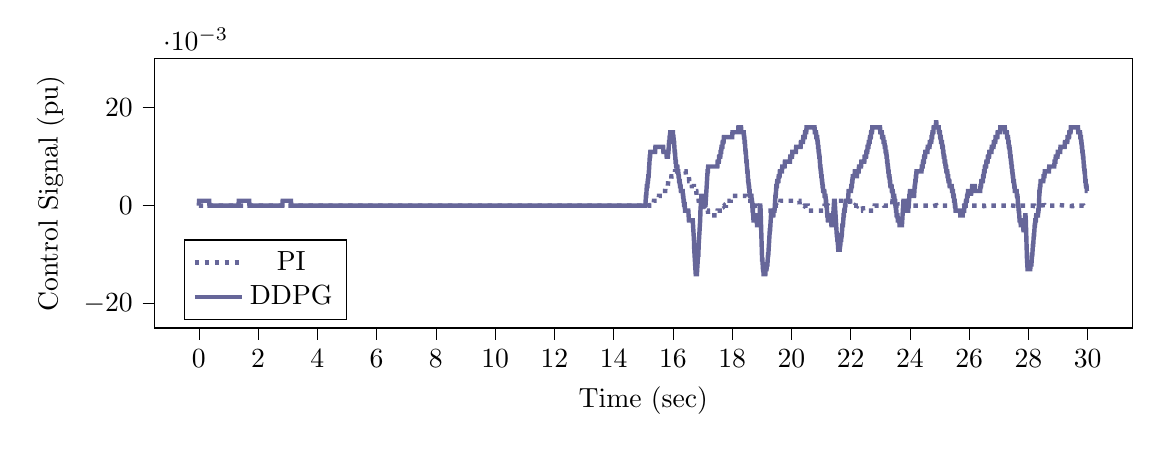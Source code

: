 % This file was created by tikzplotlib v0.9.1.
\begin{tikzpicture}

\definecolor{color0}{rgb}{0.122,0.467,0.706}
\definecolor{color1}{rgb}{1,0.498,0.055}

\begin{axis}[
compat=newest,
tick align=outside,
tick pos=left,
x grid style={white!69.02!black},
xmin=-1.5, xmax=31.5,
xtick style={color=black},
y grid style={white!69.02!black},
ymin=-0.025, ymax=0.030,
ytick style={color=black},
%yticklabel style={
%        /pgf/number format/.cd,
%        	fixed,
%        	fixed zerofill,
%         	precision=3,
%        /tikz/.cd
%},
scaled y ticks=true,
scaled y ticks=base 10:3,
width=14cm,
height=5cm,
xlabel=Time (sec),
ylabel=Control Signal (pu),
%y label style={at={(-0.2,0.5)}}
legend pos=south west
]

\addplot [ultra thick, blue!20!gray, dotted]
table {%
0 0
0.01 0
0.02 0
0.03 0
0.04 0
0.05 0
0.06 0
0.07 0
0.08 0
0.09 0
0.1 0
0.11 0
0.12 0
0.13 0
0.14 0
0.15 0
0.16 0
0.17 0
0.18 0
0.19 0
0.2 0
0.21 0
0.22 0
0.23 0
0.24 0
0.25 0
0.26 0
0.27 0
0.28 0
0.29 0
0.3 0
0.31 0
0.32 0
0.33 0
0.34 0
0.35 0
0.36 0
0.37 0
0.38 0
0.39 0
0.4 0
0.41 0
0.42 0
0.43 0
0.44 0
0.45 0
0.46 0
0.47 0
0.48 0
0.49 0
0.5 0
0.51 0
0.52 0
0.53 0
0.54 0
0.55 0
0.56 0
0.57 0
0.58 0
0.59 0
0.6 0
0.61 0
0.62 0
0.63 0
0.64 0
0.65 0
0.66 0
0.67 0
0.68 0
0.69 0
0.7 0
0.71 0
0.72 0
0.73 0
0.74 0
0.75 0
0.76 0
0.77 0
0.78 0
0.79 0
0.8 0
0.81 0
0.82 0
0.83 0
0.84 0
0.85 0
0.86 0
0.87 0
0.88 0
0.89 0
0.9 0
0.91 0
0.92 0
0.93 0
0.94 0
0.95 0
0.96 0
0.97 0
0.98 0
0.99 0
1 0
1.01 0
1.02 0
1.03 0
1.04 0
1.05 0
1.06 0
1.07 0
1.08 0
1.09 0
1.1 0
1.11 0
1.12 0
1.13 0
1.14 0
1.15 0
1.16 0
1.17 0
1.18 0
1.19 0
1.2 0
1.21 0
1.22 0
1.23 0
1.24 0
1.25 0
1.26 0
1.27 0
1.28 0
1.29 0
1.3 0
1.31 0
1.32 0
1.33 0
1.34 0
1.35 0
1.36 0
1.37 0
1.38 0
1.39 0
1.4 0
1.41 0
1.42 0
1.43 0
1.44 0
1.45 0
1.46 0
1.47 0
1.48 0
1.49 0
1.5 0
1.51 0
1.52 0
1.53 0
1.54 0
1.55 0
1.56 0
1.57 0
1.58 0
1.59 0
1.6 0
1.61 0
1.62 0
1.63 0
1.64 0
1.65 0
1.66 0
1.67 0
1.68 0
1.69 0
1.7 0
1.71 0
1.72 0
1.73 0
1.74 0
1.75 0
1.76 0
1.77 0
1.78 0
1.79 0
1.8 0
1.81 0
1.82 0
1.83 0
1.84 0
1.85 0
1.86 0
1.87 0
1.88 0
1.89 0
1.9 0
1.91 0
1.92 0
1.93 0
1.94 0
1.95 0
1.96 0
1.97 0
1.98 0
1.99 0
2 0
2.01 0
2.02 0
2.03 0
2.04 0
2.05 0
2.06 0
2.07 0
2.08 0
2.09 0
2.1 0
2.11 0
2.12 0
2.13 0
2.14 0
2.15 0
2.16 0
2.17 0
2.18 0
2.19 0
2.2 0
2.21 0
2.22 0
2.23 0
2.24 0
2.25 0
2.26 0
2.27 0
2.28 0
2.29 0
2.3 0
2.31 0
2.32 0
2.33 0
2.34 0
2.35 0
2.36 0
2.37 0
2.38 0
2.39 0
2.4 0
2.41 0
2.42 0
2.43 0
2.44 0
2.45 0
2.46 0
2.47 0
2.48 0
2.49 0
2.5 0
2.51 0
2.52 0
2.53 0
2.54 0
2.55 0
2.56 0
2.57 0
2.58 0
2.59 0
2.6 0
2.61 0
2.62 0
2.63 0
2.64 0
2.65 0
2.66 0
2.67 0
2.68 0
2.69 0
2.7 0
2.71 0
2.72 0
2.73 0
2.74 0
2.75 0
2.76 0
2.77 0
2.78 0
2.79 0
2.8 0
2.81 0
2.82 0
2.83 0
2.84 0
2.85 0
2.86 0
2.87 0
2.88 0
2.89 0
2.9 0
2.91 0
2.92 0
2.93 0
2.94 0
2.95 0
2.96 0
2.97 0
2.98 0
2.99 0
3.0 0
3.01 0
3.02 0
3.03 0
3.04 0
3.05 0
3.06 0
3.07 0
3.08 0
3.09 0
3.1 0
3.11 0
3.12 0
3.13 0
3.14 0
3.15 0
3.16 0
3.17 0
3.18 0
3.19 0
3.2 0
3.21 0
3.22 0
3.23 0
3.24 0
3.25 0
3.26 0
3.27 0
3.28 0
3.29 0
3.3 0
3.31 0
3.32 0
3.33 0
3.34 0
3.35 0
3.36 0
3.37 0
3.38 0
3.39 0
3.4 0
3.41 0
3.42 0
3.43 0
3.44 0
3.45 0
3.46 0
3.47 0
3.48 0
3.49 0
3.5 0
3.51 0
3.52 0
3.53 0
3.54 0
3.55 0
3.56 0
3.57 0
3.58 0
3.59 0
3.6 0
3.61 0
3.62 0
3.63 0
3.64 0
3.65 0
3.66 0
3.67 0
3.68 0
3.69 0
3.7 0
3.71 0
3.72 0
3.73 0
3.74 0
3.75 0
3.76 0
3.77 0
3.78 0
3.79 0
3.8 0
3.81 0
3.82 0
3.83 0
3.84 0
3.85 0
3.86 0
3.87 0
3.88 0
3.89 0
3.9 0
3.91 0
3.92 0
3.93 0
3.94 0
3.95 0
3.96 0
3.97 0
3.98 0
3.99 0
4.0 0
4.01 0
4.02 0
4.03 0
4.04 0
4.05 0
4.06 0
4.07 0
4.08 0
4.09 0
4.1 0
4.11 0
4.12 0
4.13 0
4.14 0
4.15 0
4.16 0
4.17 0
4.18 0
4.19 0
4.2 0
4.21 0
4.22 0
4.23 0
4.24 0
4.25 0
4.26 0
4.27 0
4.28 0
4.29 0
4.3 0
4.31 0
4.32 0
4.33 0
4.34 0
4.35 0
4.36 0
4.37 0
4.38 0
4.39 0
4.4 0
4.41 0
4.42 0
4.43 0
4.44 0
4.45 0
4.46 0
4.47 0
4.48 0
4.49 0
4.5 0
4.51 0
4.52 0
4.53 0
4.54 0
4.55 0
4.56 0
4.57 0
4.58 0
4.59 0
4.6 0
4.61 0
4.62 0
4.63 0
4.64 0
4.65 0
4.66 0
4.67 0
4.68 0
4.69 0
4.7 0
4.71 0
4.72 0
4.73 0
4.74 0
4.75 0
4.76 0
4.77 0
4.78 0
4.79 0
4.8 0
4.81 0
4.82 0
4.83 0
4.84 0
4.85 0
4.86 0
4.87 0
4.88 0
4.89 0
4.9 0
4.91 0
4.92 0
4.93 0
4.94 0
4.95 0
4.96 0
4.97 0
4.98 0
4.99 0
5.0 0
5.01 0
5.02 0
5.03 0
5.04 0
5.05 0
5.06 0
5.07 0
5.08 0
5.09 0
5.1 0
5.11 0
5.12 0
5.13 0
5.14 0
5.15 0
5.16 0
5.17 0
5.18 0
5.19 0
5.2 0
5.21 0
5.22 0
5.23 0
5.24 0
5.25 0
5.26 0
5.27 0
5.28 0
5.29 0
5.3 0
5.31 0
5.32 0
5.33 0
5.34 0
5.35 0
5.36 0
5.37 0
5.38 0
5.39 0
5.4 0
5.41 0
5.42 0
5.43 0
5.44 0
5.45 0
5.46 0
5.47 0
5.48 0
5.49 0
5.5 0
5.51 0
5.52 0
5.53 0
5.54 0
5.55 0
5.56 0
5.57 0
5.58 0
5.59 0
5.6 0
5.61 0
5.62 0
5.63 0
5.64 0
5.65 0
5.66 0
5.67 0
5.68 0
5.69 0
5.7 0
5.71 0
5.72 0
5.73 0
5.74 0
5.75 0
5.76 0
5.77 0
5.78 0
5.79 0
5.8 0
5.81 0
5.82 0
5.83 0
5.84 0
5.85 0
5.86 0
5.87 0
5.88 0
5.89 0
5.9 0
5.91 0
5.92 0
5.93 0
5.94 0
5.95 0
5.96 0
5.97 0
5.98 0
5.99 0
6.0 0
6.01 0
6.02 0
6.03 0
6.04 0
6.05 0
6.06 0
6.07 0
6.08 0
6.09 0
6.1 0
6.11 0
6.12 0
6.13 0
6.14 0
6.15 0
6.16 0
6.17 0
6.18 0
6.19 0
6.2 0
6.21 0
6.22 0
6.23 0
6.24 0
6.25 0
6.26 0
6.27 0
6.28 0
6.29 0
6.3 0
6.31 0
6.32 0
6.33 0
6.34 0
6.35 0
6.36 0
6.37 0
6.38 0
6.39 0
6.4 0
6.41 0
6.42 0
6.43 0
6.44 0
6.45 0
6.46 0
6.47 0
6.48 0
6.49 0
6.5 0
6.51 0
6.52 0
6.53 0
6.54 0
6.55 0
6.56 0
6.57 0
6.58 0
6.59 0
6.6 0
6.61 0
6.62 0
6.63 0
6.64 0
6.65 0
6.66 0
6.67 0
6.68 0
6.69 0
6.7 0
6.71 0
6.72 0
6.73 0
6.74 0
6.75 0
6.76 0
6.77 0
6.78 0
6.79 0
6.8 0
6.81 0
6.82 0
6.83 0
6.84 0
6.85 0
6.86 0
6.87 0
6.88 0
6.89 0
6.9 0
6.91 0
6.92 0
6.93 0
6.94 0
6.95 0
6.96 0
6.97 0
6.98 0
6.99 0
7.0 0
7.01 0
7.02 0
7.03 0
7.04 0
7.05 0
7.06 0
7.07 0
7.08 0
7.09 0
7.1 0
7.11 0
7.12 0
7.13 0
7.14 0
7.15 0
7.16 0
7.17 0
7.18 0
7.19 0
7.2 0
7.21 0
7.22 0
7.23 0
7.24 0
7.25 0
7.26 0
7.27 0
7.28 0
7.29 0
7.3 0
7.31 0
7.32 0
7.33 0
7.34 0
7.35 0
7.36 0
7.37 0
7.38 0
7.39 0
7.4 0
7.41 0
7.42 0
7.43 0
7.44 0
7.45 0
7.46 0
7.47 0
7.48 0
7.49 0
7.5 0
7.51 0
7.52 0
7.53 0
7.54 0
7.55 0
7.56 0
7.57 0
7.58 0
7.59 0
7.6 0
7.61 0
7.62 0
7.63 0
7.64 0
7.65 0
7.66 0
7.67 0
7.68 0
7.69 0
7.7 0
7.71 0
7.72 0
7.73 0
7.74 0
7.75 0
7.76 0
7.77 0
7.78 0
7.79 0
7.8 0
7.81 0
7.82 0
7.83 0
7.84 0
7.85 0
7.86 0
7.87 0
7.88 0
7.89 0
7.9 0
7.91 0
7.92 0
7.93 0
7.94 0
7.95 0
7.96 0
7.97 0
7.98 0
7.99 0
8.0 0
8.01 0
8.02 0
8.03 0
8.04 0
8.05 0
8.06 0
8.07 0
8.08 0
8.09 0
8.1 0
8.11 0
8.12 0
8.13 0
8.14 0
8.15 0
8.16 0
8.17 0
8.18 0
8.19 0
8.2 0
8.21 0
8.22 0
8.23 0
8.24 0
8.25 0
8.26 0
8.27 0
8.28 0
8.29 0
8.3 0
8.31 0
8.32 0
8.33 0
8.34 0
8.35 0
8.36 0
8.37 0
8.38 0
8.39 0
8.4 0
8.41 0
8.42 0
8.43 0
8.44 0
8.45 0
8.46 0
8.47 0
8.48 0
8.49 0
8.5 0
8.51 0
8.52 0
8.53 0
8.54 0
8.55 0
8.56 0
8.57 0
8.58 0
8.59 0
8.6 0
8.61 0
8.62 0
8.63 0
8.64 0
8.65 0
8.66 0
8.67 0
8.68 0
8.69 0
8.7 0
8.71 0
8.72 0
8.73 0
8.74 0
8.75 0
8.76 0
8.77 0
8.78 0
8.79 0
8.8 0
8.81 0
8.82 0
8.83 0
8.84 0
8.85 0
8.86 0
8.87 0
8.88 0
8.89 0
8.9 0
8.91 0
8.92 0
8.93 0
8.94 0
8.95 0
8.96 0
8.97 0
8.98 0
8.99 0
9.0 0
9.01 0
9.02 0
9.03 0
9.04 0
9.05 0
9.06 0
9.07 0
9.08 0
9.09 0
9.1 0
9.11 0
9.12 0
9.13 0
9.14 0
9.15 0
9.16 0
9.17 0
9.18 0
9.19 0
9.2 0
9.21 0
9.22 0
9.23 0
9.24 0
9.25 0
9.26 0
9.27 0
9.28 0
9.29 0
9.3 0
9.31 0
9.32 0
9.33 0
9.34 0
9.35 0
9.36 0
9.37 0
9.38 0
9.39 0
9.4 0
9.41 0
9.42 0
9.43 0
9.44 0
9.45 0
9.46 0
9.47 0
9.48 0
9.49 0
9.5 0
9.51 0
9.52 0
9.53 0
9.54 0
9.55 0
9.56 0
9.57 0
9.58 0
9.59 0
9.6 0
9.61 0
9.62 0
9.63 0
9.64 0
9.65 0
9.66 0
9.67 0
9.68 0
9.69 0
9.7 0
9.71 0
9.72 0
9.73 0
9.74 0
9.75 0
9.76 0
9.77 0
9.78 0
9.79 0
9.8 0
9.81 0
9.82 0
9.83 0
9.84 0
9.85 0
9.86 0
9.87 0
9.88 0
9.89 0
9.9 0
9.91 0
9.92 0
9.93 0
9.94 0
9.95 0
9.96 0
9.97 0
9.98 0
9.99 0
10.0 0
10.01 0
10.02 0
10.03 0
10.04 0
10.05 0
10.06 0
10.07 0
10.08 0
10.09 0
10.1 0
10.11 0
10.12 0
10.13 0
10.14 0
10.15 0
10.16 0
10.17 0
10.18 0
10.19 0
10.2 0
10.21 0
10.22 0
10.23 0
10.24 0
10.25 0
10.26 0
10.27 0
10.28 0
10.29 0
10.3 0
10.31 0
10.32 0
10.33 0
10.34 0
10.35 0
10.36 0
10.37 0
10.38 0
10.39 0
10.4 0
10.41 0
10.42 0
10.43 0
10.44 0
10.45 0
10.46 0
10.47 0
10.48 0
10.49 0
10.5 0
10.51 0
10.52 0
10.53 0
10.54 0
10.55 0
10.56 0
10.57 0
10.58 0
10.59 0
10.6 0
10.61 0
10.62 0
10.63 0
10.64 0
10.65 0
10.66 0
10.67 0
10.68 0
10.69 0
10.7 0
10.71 0
10.72 0
10.73 0
10.74 0
10.75 0
10.76 0
10.77 0
10.78 0
10.79 0
10.8 0
10.81 0
10.82 0
10.83 0
10.84 0
10.85 0
10.86 0
10.87 0
10.88 0
10.89 0
10.9 0
10.91 0
10.92 0
10.93 0
10.94 0
10.95 0
10.96 0
10.97 0
10.98 0
10.99 0
11.0 0
11.01 0
11.02 0
11.03 0
11.04 0
11.05 0
11.06 0
11.07 0
11.08 0
11.09 0
11.1 0
11.11 0
11.12 0
11.13 0
11.14 0
11.15 0
11.16 0
11.17 0
11.18 0
11.19 0
11.2 0
11.21 0
11.22 0
11.23 0
11.24 0
11.25 0
11.26 0
11.27 0
11.28 0
11.29 0
11.3 0
11.31 0
11.32 0
11.33 0
11.34 0
11.35 0
11.36 0
11.37 0
11.38 0
11.39 0
11.4 0
11.41 0
11.42 0
11.43 0
11.44 0
11.45 0
11.46 0
11.47 0
11.48 0
11.49 0
11.5 0
11.51 0
11.52 0
11.53 0
11.54 0
11.55 0
11.56 0
11.57 0
11.58 0
11.59 0
11.6 0
11.61 0
11.62 0
11.63 0
11.64 0
11.65 0
11.66 0
11.67 0
11.68 0
11.69 0
11.7 0
11.71 0
11.72 0
11.73 0
11.74 0
11.75 0
11.76 0
11.77 0
11.78 0
11.79 0
11.8 0
11.81 0
11.82 0
11.83 0
11.84 0
11.85 0
11.86 0
11.87 0
11.88 0
11.89 0
11.9 0
11.91 0
11.92 0
11.93 0
11.94 0
11.95 0
11.96 0
11.97 0
11.98 0
11.99 0
12.0 0
12.01 0
12.02 0
12.03 0
12.04 0
12.05 0
12.06 0
12.07 0
12.08 0
12.09 0
12.1 0
12.11 0
12.12 0
12.13 0
12.14 0
12.15 0
12.16 0
12.17 0
12.18 0
12.19 0
12.2 0
12.21 0
12.22 0
12.23 0
12.24 0
12.25 0
12.26 0
12.27 0
12.28 0
12.29 0
12.3 0
12.31 0
12.32 0
12.33 0
12.34 0
12.35 0
12.36 0
12.37 0
12.38 0
12.39 0
12.4 0
12.41 0
12.42 0
12.43 0
12.44 0
12.45 0
12.46 0
12.47 0
12.48 0
12.49 0
12.5 0
12.51 0
12.52 0
12.53 0
12.54 0
12.55 0
12.56 0
12.57 0
12.58 0
12.59 0
12.6 0
12.61 0
12.62 0
12.63 0
12.64 0
12.65 0
12.66 0
12.67 0
12.68 0
12.69 0
12.7 0
12.71 0
12.72 0
12.73 0
12.74 0
12.75 0
12.76 0
12.77 0
12.78 0
12.79 0
12.8 0
12.81 0
12.82 0
12.83 0
12.84 0
12.85 0
12.86 0
12.87 0
12.88 0
12.89 0
12.9 0
12.91 0
12.92 0
12.93 0
12.94 0
12.95 0
12.96 0
12.97 0
12.98 0
12.99 0
13.0 0
13.01 0
13.02 0
13.03 0
13.04 0
13.05 0
13.06 0
13.07 0
13.08 0
13.09 0
13.1 0
13.11 0
13.12 0
13.13 0
13.14 0
13.15 0
13.16 0
13.17 0
13.18 0
13.19 0
13.2 0
13.21 0
13.22 0
13.23 0
13.24 0
13.25 0
13.26 0
13.27 0
13.28 0
13.29 0
13.3 0
13.31 0
13.32 0
13.33 0
13.34 0
13.35 0
13.36 0
13.37 0
13.38 0
13.39 0
13.4 0
13.41 0
13.42 0
13.43 0
13.44 0
13.45 0
13.46 0
13.47 0
13.48 0
13.49 0
13.5 0
13.51 0
13.52 0
13.53 0
13.54 0
13.55 0
13.56 0
13.57 0
13.58 0
13.59 0
13.6 0
13.61 0
13.62 0
13.63 0
13.64 0
13.65 0
13.66 0
13.67 0
13.68 0
13.69 0
13.7 0
13.71 0
13.72 0
13.73 0
13.74 0
13.75 0
13.76 0
13.77 0
13.78 0
13.79 0
13.8 0
13.81 0
13.82 0
13.83 0
13.84 0
13.85 0
13.86 0
13.87 0
13.88 0
13.89 0
13.9 0
13.91 0
13.92 0
13.93 0
13.94 0
13.95 0
13.96 0
13.97 0
13.98 0
13.99 0
14.0 0
14.01 0
14.02 0
14.03 0
14.04 0
14.05 0
14.06 0
14.07 0
14.08 0
14.09 0
14.1 0
14.11 0
14.12 0
14.13 0
14.14 0
14.15 0
14.16 0
14.17 0
14.18 0
14.19 0
14.2 0
14.21 0
14.22 0
14.23 0
14.24 0
14.25 0
14.26 0
14.27 0
14.28 0
14.29 0
14.3 0
14.31 0
14.32 0
14.33 0
14.34 0
14.35 0
14.36 0
14.37 0
14.38 0
14.39 0
14.4 0
14.41 0
14.42 0
14.43 0
14.44 0
14.45 0
14.46 0
14.47 0
14.48 0
14.49 0
14.5 0
14.51 0
14.52 0
14.53 0
14.54 0
14.55 0
14.56 0
14.57 0
14.58 0
14.59 0
14.6 0
14.61 0
14.62 0
14.63 0
14.64 0
14.65 0
14.66 0
14.67 0
14.68 0
14.69 0
14.7 0
14.71 0
14.72 0
14.73 0
14.74 0
14.75 0
14.76 0
14.77 0
14.78 0
14.79 0
14.8 0
14.81 0
14.82 0
14.83 0
14.84 0
14.85 0
14.86 0
14.87 0
14.88 0
14.89 0
14.9 0
14.91 0
14.92 0
14.93 0
14.94 0
14.95 0
14.96 0
14.97 0
14.98 0
14.99 0
15.0 -5.708e-18
15.01 3.166e-09
15.02 6.41e-08
15.03 2.523e-07
15.04 6.382e-07
15.05 1.293e-06
15.06 2.287e-06
15.07 3.693e-06
15.08 5.581e-06
15.09 8.024e-06
15.1 1.109e-05
15.11 1.486e-05
15.12 1.939e-05
15.13 2.476e-05
15.14 3.103e-05
15.15 3.828e-05
15.16 4.658e-05
15.17 5.598e-05
15.18 6.656e-05
15.19 7.839e-05
15.2 9.151e-05
15.21 0.0
15.22 0.0
15.23 0.0
15.24 0.0
15.25 0.0
15.26 0.0
15.27 0.0
15.28 0.0
15.29 0.0
15.3 0.0
15.31 0.0
15.32 0.0
15.33 0.0
15.34 0.0
15.35 0.0
15.36 0.001
15.37 0.001
15.38 0.001
15.39 0.001
15.4 0.001
15.41 0.001
15.42 0.001
15.43 0.001
15.44 0.001
15.45 0.001
15.46 0.001
15.47 0.001
15.48 0.001
15.49 0.001
15.5 0.001
15.51 0.001
15.52 0.001
15.53 0.002
15.54 0.002
15.55 0.002
15.56 0.002
15.57 0.002
15.58 0.002
15.59 0.002
15.6 0.002
15.61 0.002
15.62 0.002
15.63 0.002
15.64 0.002
15.65 0.003
15.66 0.003
15.67 0.003
15.68 0.003
15.69 0.003
15.7 0.003
15.71 0.003
15.72 0.003
15.73 0.003
15.74 0.003
15.75 0.004
15.76 0.004
15.77 0.004
15.78 0.004
15.79 0.004
15.8 0.004
15.81 0.004
15.82 0.004
15.83 0.004
15.84 0.005
15.85 0.005
15.86 0.005
15.87 0.005
15.88 0.005
15.89 0.005
15.9 0.005
15.91 0.005
15.92 0.005
15.93 0.005
15.94 0.005
15.95 0.006
15.96 0.006
15.97 0.006
15.98 0.006
15.99 0.006
16.0 0.006
16.01 0.006
16.02 0.006
16.03 0.006
16.04 0.006
16.05 0.006
16.06 0.006
16.07 0.007
16.08 0.007
16.09 0.007
16.1 0.007
16.11 0.007
16.12 0.007
16.13 0.007
16.14 0.007
16.15 0.007
16.16 0.007
16.17 0.007
16.18 0.007
16.19 0.007
16.2 0.007
16.21 0.007
16.22 0.007
16.23 0.007
16.24 0.007
16.25 0.007
16.26 0.007
16.27 0.007
16.28 0.007
16.29 0.007
16.3 0.007
16.31 0.007
16.32 0.007
16.33 0.007
16.34 0.007
16.35 0.007
16.36 0.007
16.37 0.007
16.38 0.007
16.39 0.007
16.4 0.007
16.41 0.007
16.42 0.007
16.43 0.007
16.44 0.006
16.45 0.006
16.46 0.006
16.47 0.006
16.48 0.006
16.49 0.006
16.5 0.006
16.51 0.006
16.52 0.006
16.53 0.006
16.54 0.006
16.55 0.005
16.56 0.005
16.57 0.005
16.58 0.005
16.59 0.005
16.6 0.005
16.61 0.005
16.62 0.005
16.63 0.005
16.64 0.004
16.65 0.004
16.66 0.004
16.67 0.004
16.68 0.004
16.69 0.004
16.7 0.004
16.71 0.004
16.72 0.003
16.73 0.003
16.74 0.003
16.75 0.003
16.76 0.003
16.77 0.003
16.78 0.003
16.79 0.003
16.8 0.002
16.81 0.002
16.82 0.002
16.83 0.002
16.84 0.002
16.85 0.002
16.86 0.002
16.87 0.001
16.88 0.001
16.89 0.001
16.9 0.001
16.91 0.001
16.92 0.001
16.93 0.001
16.94 0.001
16.95 0.001
16.96 0.0
16.97 0.0
16.98 0.0
16.99 5.946e-05
17.0 -4.722e-05
17.01 -0.0
17.02 -0.0
17.03 -0.0
17.04 -0.0
17.05 -0.001
17.06 -0.001
17.07 -0.001
17.08 -0.001
17.09 -0.001
17.1 -0.001
17.11 -0.001
17.12 -0.001
17.13 -0.001
17.14 -0.001
17.15 -0.001
17.16 -0.001
17.17 -0.001
17.18 -0.001
17.19 -0.002
17.2 -0.002
17.21 -0.002
17.22 -0.002
17.23 -0.002
17.24 -0.002
17.25 -0.002
17.26 -0.002
17.27 -0.002
17.28 -0.002
17.29 -0.002
17.3 -0.002
17.31 -0.002
17.32 -0.002
17.33 -0.002
17.34 -0.002
17.35 -0.002
17.36 -0.002
17.37 -0.002
17.38 -0.002
17.39 -0.002
17.4 -0.002
17.41 -0.002
17.42 -0.002
17.43 -0.002
17.44 -0.002
17.45 -0.002
17.46 -0.002
17.47 -0.002
17.48 -0.002
17.49 -0.002
17.5 -0.002
17.51 -0.001
17.52 -0.001
17.53 -0.001
17.54 -0.001
17.55 -0.001
17.56 -0.001
17.57 -0.001
17.58 -0.001
17.59 -0.001
17.6 -0.001
17.61 -0.001
17.62 -0.001
17.63 -0.001
17.64 -0.001
17.65 -0.001
17.66 -0.001
17.67 -0.0
17.68 -0.0
17.69 -0.0
17.7 -0.0
17.71 -0.0
17.72 -9.129e-05
17.73 -1.655e-05
17.74 5.831e-05
17.75 0.0
17.76 0.0
17.77 0.0
17.78 0.0
17.79 0.0
17.8 0.001
17.81 0.001
17.82 0.001
17.83 0.001
17.84 0.001
17.85 0.001
17.86 0.001
17.87 0.001
17.88 0.001
17.89 0.001
17.9 0.001
17.91 0.001
17.92 0.001
17.93 0.001
17.94 0.001
17.95 0.001
17.96 0.002
17.97 0.002
17.98 0.002
17.99 0.002
18 0.002
18.01 0.002
18.02 0.002
18.03 0.002
18.04 0.002
18.05 0.002
18.06 0.002
18.07 0.002
18.08 0.002
18.09 0.002
18.1 0.002
18.11 0.002
18.12 0.002
18.13 0.002
18.14 0.002
18.15 0.002
18.16 0.002
18.17 0.002
18.18 0.002
18.19 0.002
18.2 0.002
18.21 0.002
18.22 0.002
18.23 0.002
18.24 0.002
18.25 0.002
18.26 0.002
18.27 0.002
18.28 0.002
18.29 0.002
18.3 0.002
18.31 0.002
18.32 0.002
18.33 0.002
18.34 0.002
18.35 0.002
18.36 0.002
18.37 0.002
18.38 0.002
18.39 0.002
18.4 0.002
18.41 0.002
18.42 0.002
18.43 0.002
18.44 0.002
18.45 0.002
18.46 0.002
18.47 0.002
18.48 0.002
18.49 0.001
18.5 0.001
18.51 0.001
18.52 0.001
18.53 0.001
18.54 0.001
18.55 0.001
18.56 0.001
18.57 0.001
18.58 0.001
18.59 0.001
18.6 0.001
18.61 0.001
18.62 0.001
18.63 0.001
18.64 0.001
18.65 0.001
18.66 0.0
18.67 0.0
18.68 0.0
18.69 0.0
18.7 0.0
18.71 0.0
18.72 0.0
18.73 0.0
18.74 5.021e-05
18.75 -3.128e-06
18.76 -5.565e-05
18.77 -0.0
18.78 -0.0
18.79 -0.0
18.8 -0.0
18.81 -0.0
18.82 -0.0
18.83 -0.0
18.84 -0.0
18.85 -0.0
18.86 -0.001
18.87 -0.001
18.88 -0.001
18.89 -0.001
18.9 -0.001
18.91 -0.001
18.92 -0.001
18.93 -0.001
18.94 -0.001
18.95 -0.001
18.96 -0.001
18.97 -0.001
18.98 -0.001
18.99 -0.001
19.0 -0.001
19.01 -0.001
19.02 -0.001
19.03 -0.001
19.04 -0.001
19.05 -0.001
19.06 -0.001
19.07 -0.001
19.08 -0.001
19.09 -0.001
19.1 -0.001
19.11 -0.001
19.12 -0.001
19.13 -0.001
19.14 -0.001
19.15 -0.001
19.16 -0.001
19.17 -0.001
19.18 -0.001
19.19 -0.001
19.2 -0.001
19.21 -0.001
19.22 -0.001
19.23 -0.001
19.24 -0.001
19.25 -0.001
19.26 -0.001
19.27 -0.001
19.28 -0.001
19.29 -0.001
19.3 -0.001
19.31 -0.001
19.32 -0.001
19.33 -0.001
19.34 -0.001
19.35 -0.001
19.36 -0.001
19.37 -0.0
19.38 -0.0
19.39 -0.0
19.4 -0.0
19.41 -0.0
19.42 -0.0
19.43 -0.0
19.44 -0.0
19.45 -0.0
19.46 -0.0
19.47 -0.0
19.48 -6.248e-05
19.49 -2.155e-05
19.5 1.945e-05
19.51 6.047e-05
19.52 0.0
19.53 0.0
19.54 0.0
19.55 0.0
19.56 0.0
19.57 0.0
19.58 0.0
19.59 0.0
19.6 0.0
19.61 0.0
19.62 0.0
19.63 0.001
19.64 0.001
19.65 0.001
19.66 0.001
19.67 0.001
19.68 0.001
19.69 0.001
19.7 0.001
19.71 0.001
19.72 0.001
19.73 0.001
19.74 0.001
19.75 0.001
19.76 0.001
19.77 0.001
19.78 0.001
19.79 0.001
19.8 0.001
19.81 0.001
19.82 0.001
19.83 0.001
19.84 0.001
19.85 0.001
19.86 0.001
19.87 0.001
19.88 0.001
19.89 0.001
19.9 0.001
19.91 0.001
19.92 0.001
19.93 0.001
19.94 0.001
19.95 0.001
19.96 0.001
19.97 0.001
19.98 0.001
19.99 0.001
20.0 0.001
20.01 0.001
20.02 0.001
20.03 0.001
20.04 0.001
20.05 0.001
20.06 0.001
20.07 0.001
20.08 0.001
20.09 0.001
20.1 0.001
20.11 0.001
20.12 0.001
20.13 0.001
20.14 0.001
20.15 0.001
20.16 0.001
20.17 0.001
20.18 0.001
20.19 0.001
20.2 0.001
20.21 0.001
20.22 0.001
20.23 0.001
20.24 0.001
20.25 0.001
20.26 0.001
20.27 0.001
20.28 0.0
20.29 0.0
20.3 0.0
20.31 0.0
20.32 0.0
20.33 0.0
20.34 0.0
20.35 0.0
20.36 0.0
20.37 0.0
20.38 0.0
20.39 6.583e-05
20.4 2.888e-05
20.41 -7.928e-06
20.42 -4.455e-05
20.43 -8.094e-05
20.44 -0.0
20.45 -0.0
20.46 -0.0
20.47 -0.0
20.48 -0.0
20.49 -0.0
20.5 -0.0
20.51 -0.0
20.52 -0.0
20.53 -0.0
20.54 -0.0
20.55 -0.0
20.56 -0.001
20.57 -0.001
20.58 -0.001
20.59 -0.001
20.6 -0.001
20.61 -0.001
20.62 -0.001
20.63 -0.001
20.64 -0.001
20.65 -0.001
20.66 -0.001
20.67 -0.001
20.68 -0.001
20.69 -0.001
20.7 -0.001
20.71 -0.001
20.72 -0.001
20.73 -0.001
20.74 -0.001
20.75 -0.001
20.76 -0.001
20.77 -0.001
20.78 -0.001
20.79 -0.001
20.8 -0.001
20.81 -0.001
20.82 -0.001
20.83 -0.001
20.84 -0.001
20.85 -0.001
20.86 -0.001
20.87 -0.001
20.88 -0.001
20.89 -0.001
20.9 -0.001
20.91 -0.001
20.92 -0.001
20.93 -0.001
20.94 -0.001
20.95 -0.001
20.96 -0.001
20.97 -0.001
20.98 -0.001
20.99 -0.001
21.0 -0.001
21.01 -0.001
21.02 -0.001
21.03 -0.001
21.04 -0.001
21.05 -0.001
21.06 -0.001
21.07 -0.001
21.08 -0.001
21.09 -0.001
21.1 -0.001
21.11 -0.001
21.12 -0.0
21.13 -0.0
21.14 -0.0
21.15 -0.0
21.16 -0.0
21.17 -0.0
21.18 -0.0
21.19 -0.0
21.2 -0.0
21.21 -0.0
21.22 -0.0
21.23 -0.0
21.24 -0.0
21.25 -9.828e-05
21.26 -6.734e-05
21.27 -3.642e-05
21.28 -5.552e-06
21.29 2.522e-05
21.3 5.586e-05
21.31 8.633e-05
21.32 0.0
21.33 0.0
21.34 0.0
21.35 0.0
21.36 0.0
21.37 0.0
21.38 0.0
21.39 0.0
21.4 0.0
21.41 0.0
21.42 0.0
21.43 0.0
21.44 0.0
21.45 0.0
21.46 0.0
21.47 0.001
21.48 0.001
21.49 0.001
21.5 0.001
21.51 0.001
21.52 0.001
21.53 0.001
21.54 0.001
21.55 0.001
21.56 0.001
21.57 0.001
21.58 0.001
21.59 0.001
21.6 0.001
21.61 0.001
21.62 0.001
21.63 0.001
21.64 0.001
21.65 0.001
21.66 0.001
21.67 0.001
21.68 0.001
21.69 0.001
21.7 0.001
21.71 0.001
21.72 0.001
21.73 0.001
21.74 0.001
21.75 0.001
21.76 0.001
21.77 0.001
21.78 0.001
21.79 0.001
21.8 0.001
21.81 0.001
21.82 0.001
21.83 0.001
21.84 0.001
21.85 0.001
21.86 0.001
21.87 0.001
21.88 0.001
21.89 0.001
21.9 0.001
21.91 0.001
21.92 0.001
21.93 0.001
21.94 0.001
21.95 0.001
21.96 0.001
21.97 0.001
21.98 0.001
21.99 0.0
22.0 0.0
22.01 0.0
22.02 0.0
22.03 0.0
22.04 0.0
22.05 0.0
22.06 0.0
22.07 0.0
22.08 0.0
22.09 0.0
22.1 0.0
22.11 0.0
22.12 0.0
22.13 0.0
22.14 0.0
22.15 8.685e-05
22.16 6.116e-05
22.17 3.552e-05
22.18 9.968e-06
22.19 -1.547e-05
22.2 -4.075e-05
22.21 -6.586e-05
22.22 -9.076e-05
22.23 -0.0
22.24 -0.0
22.25 -0.0
22.26 -0.0
22.27 -0.0
22.28 -0.0
22.29 -0.0
22.3 -0.0
22.31 -0.0
22.32 -0.0
22.33 -0.0
22.34 -0.0
22.35 -0.0
22.36 -0.0
22.37 -0.0
22.38 -0.0
22.39 -0.0
22.4 -0.0
22.41 -0.0
22.42 -0.001
22.43 -0.001
22.44 -0.001
22.45 -0.001
22.46 -0.001
22.47 -0.001
22.48 -0.001
22.49 -0.001
22.5 -0.001
22.51 -0.001
22.52 -0.001
22.53 -0.001
22.54 -0.001
22.55 -0.001
22.56 -0.001
22.57 -0.001
22.58 -0.001
22.59 -0.001
22.6 -0.001
22.61 -0.001
22.62 -0.001
22.63 -0.001
22.64 -0.001
22.65 -0.001
22.66 -0.001
22.67 -0.001
22.68 -0.001
22.69 -0.001
22.7 -0.001
22.71 -0.001
22.72 -0.001
22.73 -0.001
22.74 -0.001
22.75 -0.001
22.76 -0.001
22.77 -0.001
22.78 -0.001
22.79 -0.001
22.8 -0.001
22.81 -0.0
22.82 -0.0
22.83 -0.0
22.84 -0.0
22.85 -0.0
22.86 -0.0
22.87 -0.0
22.88 -0.0
22.89 -0.0
22.9 -0.0
22.91 -0.0
22.92 -0.0
22.93 -0.0
22.94 -0.0
22.95 -0.0
22.96 -0.0
22.97 -0.0
22.98 -0.0
22.99 -0.0
23.0 -0.0
23.01 -0.0
23.02 -9.842e-05
23.03 -7.769e-05
23.04 -5.697e-05
23.05 -3.626e-05
23.06 -1.561e-05
23.07 4.959e-06
23.08 2.543e-05
23.09 4.577e-05
23.1 6.596e-05
23.11 8.597e-05
23.12 0.0
23.13 0.0
23.14 0.0
23.15 0.0
23.16 0.0
23.17 0.0
23.18 0.0
23.19 0.0
23.2 0.0
23.21 0.0
23.22 0.0
23.23 0.0
23.24 0.0
23.25 0.0
23.26 0.0
23.27 0.0
23.28 0.0
23.29 0.0
23.3 0.0
23.31 0.0
23.32 0.0
23.33 0.0
23.34 0.0
23.35 0.0
23.36 0.0
23.37 0.0
23.38 0.0
23.39 0.0
23.4 0.0
23.41 0.001
23.42 0.001
23.43 0.001
23.44 0.001
23.45 0.001
23.46 0.001
23.47 0.001
23.48 0.001
23.49 0.001
23.5 0.001
23.51 0.001
23.52 0.001
23.53 0.001
23.54 0.001
23.55 0.001
23.56 0.001
23.57 0.001
23.58 0.0
23.59 0.0
23.6 0.0
23.61 0.0
23.62 0.0
23.63 0.0
23.64 0.0
23.65 0.0
23.66 0.0
23.67 0.0
23.68 0.0
23.69 0.0
23.7 0.0
23.71 0.0
23.72 0.0
23.73 0.0
23.74 0.0
23.75 0.0
23.76 0.0
23.77 0.0
23.78 0.0
23.79 0.0
23.8 0.0
23.81 0.0
23.82 0.0
23.83 0.0
23.84 0.0
23.85 0.0
23.86 0.0
23.87 0.0
23.88 0.0
23.89 0.0
23.9 8.651e-05
23.91 6.966e-05
23.92 5.28e-05
23.93 3.595e-05
23.94 1.914e-05
23.95 2.38e-06
23.96 -1.431e-05
23.97 -3.089e-05
23.98 -4.737e-05
23.99 -6.371e-05
24.0 -7.989e-05
24.01 -9.589e-05
24.02 -0.0
24.03 -0.0
24.04 -0.0
24.05 -0.0
24.06 -0.0
24.07 -0.0
24.08 -0.0
24.09 -0.0
24.1 -0.0
24.11 -0.0
24.12 -0.0
24.13 -0.0
24.14 -0.0
24.15 -0.0
24.16 -0.0
24.17 -0.0
24.18 -0.0
24.19 -0.0
24.2 -0.0
24.21 -0.0
24.22 -0.0
24.23 -0.0
24.24 -0.0
24.25 -0.0
24.26 -0.0
24.27 -0.0
24.28 -0.0
24.29 -0.0
24.3 -0.0
24.31 -0.0
24.32 -0.0
24.33 -0.0
24.34 -0.0
24.35 -0.0
24.36 -0.0
24.37 -0.0
24.38 -0.0
24.39 -0.0
24.4 -0.0
24.41 -0.0
24.42 -0.0
24.43 -0.0
24.44 -0.0
24.45 -0.0
24.46 -0.0
24.47 -0.0
24.48 -0.0
24.49 -0.0
24.5 -0.0
24.51 -0.0
24.52 -0.0
24.53 -0.0
24.54 -0.0
24.55 -0.0
24.56 -0.0
24.57 -0.0
24.58 -0.0
24.59 -0.0
24.6 -0.0
24.61 -0.0
24.62 -0.0
24.63 -0.0
24.64 -0.0
24.65 -0.0
24.66 -0.0
24.67 -0.0
24.68 -0.0
24.69 -0.0
24.7 -0.0
24.71 -0.0
24.72 -0.0
24.73 -0.0
24.74 -0.0
24.75 -0.0
24.76 -0.0
24.77 -8.746e-05
24.78 -7.374e-05
24.79 -5.998e-05
24.8 -4.621e-05
24.81 -3.245e-05
24.82 -1.87e-05
24.83 -4.994e-06
24.84 8.659e-06
24.85 2.224e-05
24.86 3.573e-05
24.87 4.912e-05
24.88 6.239e-05
24.89 7.551e-05
24.9 8.849e-05
24.91 0.0
24.92 0.0
24.93 0.0
24.94 0.0
24.95 0.0
24.96 0.0
24.97 0.0
24.98 0.0
24.99 0.0
25.0 0.0
25.01 0.0
25.02 0.0
25.03 0.0
25.04 0.0
25.05 0.0
25.06 0.0
25.07 0.0
25.08 0.0
25.09 0.0
25.1 0.0
25.11 0.0
25.12 0.0
25.13 0.0
25.14 0.0
25.15 0.0
25.16 0.0
25.17 0.0
25.18 0.0
25.19 0.0
25.2 0.0
25.21 0.0
25.22 0.0
25.23 0.0
25.24 0.0
25.25 0.0
25.26 0.0
25.27 0.0
25.28 0.0
25.29 0.0
25.3 0.0
25.31 0.0
25.32 0.0
25.33 0.0
25.34 0.0
25.35 0.0
25.36 0.0
25.37 0.0
25.38 0.0
25.39 0.0
25.4 0.0
25.41 0.0
25.42 0.0
25.43 0.0
25.44 0.0
25.45 0.0
25.46 0.0
25.47 0.0
25.48 0.0
25.49 0.0
25.5 0.0
25.51 0.0
25.52 0.0
25.53 0.0
25.54 0.0
25.55 0.0
25.56 0.0
25.57 0.0
25.58 0.0
25.59 0.0
25.6 0.0
25.61 0.0
25.62 0.0
25.63 9.885e-05
25.64 8.772e-05
25.65 7.654e-05
25.66 6.531e-05
25.67 5.404e-05
25.68 4.276e-05
25.69 3.148e-05
25.7 2.021e-05
25.71 8.957e-06
25.72 -2.252e-06
25.73 -1.341e-05
25.74 -2.45e-05
25.75 -3.551e-05
25.76 -4.642e-05
25.77 -5.723e-05
25.78 -6.791e-05
25.79 -7.846e-05
25.8 -8.887e-05
25.81 -9.911e-05
25.82 -0.0
25.83 -0.0
25.84 -0.0
25.85 -0.0
25.86 -0.0
25.87 -0.0
25.88 -0.0
25.89 -0.0
25.9 -0.0
25.91 -0.0
25.92 -0.0
25.93 -0.0
25.94 -0.0
25.95 -0.0
25.96 -0.0
25.97 -0.0
25.98 -0.0
25.99 -0.0
26.0 -0.0
26.01 -0.0
26.02 -0.0
26.03 -0.0
26.04 -0.0
26.05 -0.0
26.06 -0.0
26.07 -0.0
26.08 -0.0
26.09 -0.0
26.1 -0.0
26.11 -0.0
26.12 -0.0
26.13 -0.0
26.14 -0.0
26.15 -0.0
26.16 -0.0
26.17 -0.0
26.18 -0.0
26.19 -0.0
26.2 -0.0
26.21 -0.0
26.22 -0.0
26.23 -0.0
26.24 -0.0
26.25 -0.0
26.26 -0.0
26.27 -0.0
26.28 -0.0
26.29 -0.0
26.3 -0.0
26.31 -0.0
26.32 -0.0
26.33 -0.0
26.34 -0.0
26.35 -0.0
26.36 -0.0
26.37 -0.0
26.38 -0.0
26.39 -0.0
26.4 -0.0
26.41 -0.0
26.42 -0.0
26.43 -0.0
26.44 -0.0
26.45 -0.0
26.46 -0.0
26.47 -0.0
26.48 -0.0
26.49 -0.0
26.5 -9.435e-05
26.51 -8.534e-05
26.52 -7.626e-05
26.53 -6.713e-05
26.54 -5.796e-05
26.55 -4.875e-05
26.56 -3.953e-05
26.57 -3.029e-05
26.58 -2.106e-05
26.59 -1.185e-05
26.6 -2.66e-06
26.61 6.49e-06
26.62 1.559e-05
26.63 2.463e-05
26.64 3.36e-05
26.65 4.248e-05
26.66 5.127e-05
26.67 5.995e-05
26.68 6.852e-05
26.69 7.697e-05
26.7 8.528e-05
26.71 9.344e-05
26.72 0.0
26.73 0.0
26.74 0.0
26.75 0.0
26.76 0.0
26.77 0.0
26.78 0.0
26.79 0.0
26.8 0.0
26.81 0.0
26.82 0.0
26.83 0.0
26.84 0.0
26.85 0.0
26.86 0.0
26.87 0.0
26.88 0.0
26.89 0.0
26.9 0.0
26.91 0.0
26.92 0.0
26.93 0.0
26.94 0.0
26.95 0.0
26.96 0.0
26.97 0.0
26.98 0.0
26.99 0.0
27.0 0.0
27.01 0.0
27.02 0.0
27.03 0.0
27.04 0.0
27.05 0.0
27.06 0.0
27.07 0.0
27.08 0.0
27.09 0.0
27.1 0.0
27.11 0.0
27.12 0.0
27.13 0.0
27.14 0.0
27.15 0.0
27.16 0.0
27.17 0.0
27.18 0.0
27.19 0.0
27.2 0.0
27.21 0.0
27.22 0.0
27.23 0.0
27.24 0.0
27.25 0.0
27.26 0.0
27.27 0.0
27.28 0.0
27.29 0.0
27.3 0.0
27.31 0.0
27.32 0.0
27.33 0.0
27.34 0.0
27.35 0.0
27.36 9.509e-05
27.37 8.791e-05
27.38 8.065e-05
27.39 7.332e-05
27.4 6.593e-05
27.41 5.849e-05
27.42 5.101e-05
27.43 4.35e-05
27.44 3.598e-05
27.45 2.844e-05
27.46 2.089e-05
27.47 1.336e-05
27.48 5.843e-06
27.49 -1.646e-06
27.5 -9.099e-06
27.51 -1.651e-05
27.52 -2.386e-05
27.53 -3.115e-05
27.54 -3.836e-05
27.55 -4.55e-05
27.56 -5.254e-05
27.57 -5.949e-05
27.58 -6.633e-05
27.59 -7.305e-05
27.6 -7.966e-05
27.61 -8.613e-05
27.62 -9.246e-05
27.63 -9.864e-05
27.64 -0.0
27.65 -0.0
27.66 -0.0
27.67 -0.0
27.68 -0.0
27.69 -0.0
27.7 -0.0
27.71 -0.0
27.72 -0.0
27.73 -0.0
27.74 -0.0
27.75 -0.0
27.76 -0.0
27.77 -0.0
27.78 -0.0
27.79 -0.0
27.8 -0.0
27.81 -0.0
27.82 -0.0
27.83 -0.0
27.84 -0.0
27.85 -0.0
27.86 -0.0
27.87 -0.0
27.88 -0.0
27.89 -0.0
27.9 -0.0
27.91 -0.0
27.92 -0.0
27.93 -0.0
27.94 -0.0
27.95 -0.0
27.96 -0.0
27.97 -0.0
27.98 -0.0
27.99 -0.0
28.0 -0.0
28.01 -0.0
28.02 -0.0
28.03 -0.0
28.04 -0.0
28.05 -0.0
28.06 -0.0
28.07 -0.0
28.08 -0.0
28.09 -0.0
28.1 -0.0
28.11 -0.0
28.12 -0.0
28.13 -0.0
28.14 -0.0
28.15 -0.0
28.16 -0.0
28.17 -0.0
28.18 -0.0
28.19 -0.0
28.2 -0.0
28.21 -9.727e-05
28.22 -9.169e-05
28.23 -8.602e-05
28.24 -8.027e-05
28.25 -7.444e-05
28.26 -6.854e-05
28.27 -6.258e-05
28.28 -5.657e-05
28.29 -5.052e-05
28.3 -4.443e-05
28.31 -3.832e-05
28.32 -3.218e-05
28.33 -2.603e-05
28.34 -1.987e-05
28.35 -1.372e-05
28.36 -7.583e-06
28.37 -1.46e-06
28.38 4.636e-06
28.39 1.07e-05
28.4 1.672e-05
28.41 2.269e-05
28.42 2.861e-05
28.43 3.446e-05
28.44 4.024e-05
28.45 4.595e-05
28.46 5.157e-05
28.47 5.71e-05
28.48 6.254e-05
28.49 6.786e-05
28.5 7.308e-05
28.51 7.819e-05
28.52 8.317e-05
28.53 8.802e-05
28.54 9.274e-05
28.55 9.732e-05
28.56 0.0
28.57 0.0
28.58 0.0
28.59 0.0
28.6 0.0
28.61 0.0
28.62 0.0
28.63 0.0
28.64 0.0
28.65 0.0
28.66 0.0
28.67 0.0
28.68 0.0
28.69 0.0
28.7 0.0
28.71 0.0
28.72 0.0
28.73 0.0
28.74 0.0
28.75 0.0
28.76 0.0
28.77 0.0
28.78 0.0
28.79 0.0
28.8 0.0
28.81 0.0
28.82 0.0
28.83 0.0
28.84 0.0
28.85 0.0
28.86 0.0
28.87 0.0
28.88 0.0
28.89 0.0
28.9 0.0
28.91 0.0
28.92 0.0
28.93 0.0
28.94 0.0
28.95 0.0
28.96 0.0
28.97 0.0
28.98 0.0
28.99 0.0
29.0 0.0
29.01 0.0
29.02 0.0
29.03 0.0
29.04 0.0
29.05 9.856e-05
29.06 9.441e-05
29.07 9.015e-05
29.08 8.58e-05
29.09 8.137e-05
29.1 7.685e-05
29.11 7.226e-05
29.12 6.759e-05
29.13 6.286e-05
29.14 5.808e-05
29.15 5.324e-05
29.16 4.836e-05
29.17 4.343e-05
29.18 3.848e-05
29.19 3.35e-05
29.2 2.85e-05
29.21 2.349e-05
29.22 1.847e-05
29.23 1.345e-05
29.24 8.438e-06
29.25 3.437e-06
29.26 -1.545e-06
29.27 -6.503e-06
29.28 -1.143e-05
29.29 -1.632e-05
29.3 -2.117e-05
29.31 -2.597e-05
29.32 -3.071e-05
29.33 -3.539e-05
29.34 -4.001e-05
29.35 -4.455e-05
29.36 -4.902e-05
29.37 -5.341e-05
29.38 -5.77e-05
29.39 -6.191e-05
29.4 -6.602e-05
29.41 -7.002e-05
29.42 -7.392e-05
29.43 -7.771e-05
29.44 -8.138e-05
29.45 -8.493e-05
29.46 -8.836e-05
29.47 -9.166e-05
29.48 -9.483e-05
29.49 -9.786e-05
29.5 -0.0
29.51 -0.0
29.52 -0.0
29.53 -0.0
29.54 -0.0
29.55 -0.0
29.56 -0.0
29.57 -0.0
29.58 -0.0
29.59 -0.0
29.6 -0.0
29.61 -0.0
29.62 -0.0
29.63 -0.0
29.64 -0.0
29.65 -0.0
29.66 -0.0
29.67 -0.0
29.68 -0.0
29.69 -0.0
29.7 -0.0
29.71 -0.0
29.72 -0.0
29.73 -0.0
29.74 -0.0
29.75 -0.0
29.76 -0.0
29.77 -0.0
29.78 -0.0
29.79 -0.0
29.8 -0.0
29.81 -0.0
29.82 -0.0
29.83 -0.0
29.84 -0.0
29.85 -0.0
29.86 -0.0
29.87 -9.996e-05
29.88 -9.72e-05
29.89 -9.434e-05
29.9 -9.137e-05
29.91 -8.83e-05
29.92 -8.513e-05
29.93 -8.187e-05
29.94 -7.852e-05
29.95 -7.509e-05
29.96 -7.158e-05
29.97 -6.799e-05
29.98 -6.434e-05
29.99 -6.062e-05
30.0 -5.684e-05
};
\addlegendentry{PI};
\addplot [ultra thick, blue!20!gray]
table {%
0 0
0.01 0.001
0.02 0.001
0.03 0.001
0.04 0.001
0.05 0.001
0.06 0.001
0.07 0.001
0.08 0.001
0.09 0.001
0.1 0.001
0.11 0.001
0.12 0.001
0.13 0.001
0.14 0.001
0.15 0.001
0.16 0.001
0.17 0.001
0.18 0.001
0.19 0.001
0.2 0.001
0.21 0.001
0.22 0.001
0.23 0.001
0.24 0.001
0.25 0.001
0.26 0.001
0.27 0.001
0.28 0.001
0.29 0.001
0.3 0.001
0.31 0.001
0.32 0.001
0.33 0.001
0.34 0.001
0.35 0.001
0.36 0.0
0.37 0.0
0.38 0.0
0.39 0.0
0.4 0.0
0.41 0.0
0.42 0.0
0.43 0.0
0.44 0.0
0.45 0.0
0.46 0.0
0.47 0.0
0.48 0.0
0.49 0.0
0.5 0.0
0.51 0.0
0.52 0.0
0.53 0.0
0.54 0.0
0.55 0.0
0.56 0.0
0.57 0.0
0.58 0.0
0.59 0.0
0.6 0.0
0.61 0.0
0.62 0.0
0.63 0.0
0.64 0.0
0.65 0.0
0.66 0.0
0.67 0.0
0.68 0.0
0.69 0.0
0.7 0.0
0.71 0.0
0.72 0.0
0.73 0.0
0.74 0.0
0.75 0.0
0.76 0.0
0.77 0.0
0.78 0.0
0.79 0.0
0.8 0.0
0.81 0.0
0.82 0.0
0.83 0.0
0.84 0.0
0.85 0.0
0.86 0.0
0.87 0.0
0.88 0.0
0.89 0.0
0.9 0.0
0.91 0.0
0.92 0.0
0.93 0.0
0.94 0.0
0.95 0.0
0.96 0.0
0.97 0.0
0.98 0.0
0.99 0.0
1 0.0
1.01 0.0
1.02 0.0
1.03 0.0
1.04 0.0
1.05 0.0
1.06 0.0
1.07 0.0
1.08 0.0
1.09 0.0
1.1 0.0
1.11 0.0
1.12 0.0
1.13 0.0
1.14 0.0
1.15 0.0
1.16 0.0
1.17 0.0
1.18 0.0
1.19 0.0
1.2 0.0
1.21 0.0
1.22 0.0
1.23 0.0
1.24 0.0
1.25 0.0
1.26 0.0
1.27 0.0
1.28 0.0
1.29 0.0
1.3 0.0
1.31 0.0
1.32 0.0
1.33 0.0
1.34 0.0
1.35 0.001
1.36 0.001
1.37 0.001
1.38 0.001
1.39 0.001
1.4 0.001
1.41 0.001
1.42 0.001
1.43 0.001
1.44 0.001
1.45 0.001
1.46 0.001
1.47 0.001
1.48 0.001
1.49 0.001
1.5 0.001
1.51 0.001
1.52 0.001
1.53 0.001
1.54 0.001
1.55 0.001
1.56 0.001
1.57 0.001
1.58 0.001
1.59 0.001
1.6 0.001
1.61 0.001
1.62 0.001
1.63 0.001
1.64 0.001
1.65 0.001
1.66 0.001
1.67 0.001
1.68 0.001
1.69 0.001
1.7 0.001
1.71 0.0
1.72 0.0
1.73 0.0
1.74 0.0
1.75 0.0
1.76 0.0
1.77 0.0
1.78 0.0
1.79 0.0
1.8 0.0
1.81 0.0
1.82 0.0
1.83 0.0
1.84 0.0
1.85 0.0
1.86 0.0
1.87 0.0
1.88 0.0
1.89 0.0
1.9 0.0
1.91 0.0
1.92 0.0
1.93 0.0
1.94 0.0
1.95 0.0
1.96 0.0
1.97 0.0
1.98 0.0
1.99 0.0
2 0.0
2.01 0.0
2.02 0.0
2.03 0.0
2.04 0.0
2.05 0.0
2.06 0.0
2.07 0.0
2.08 0.0
2.09 0.0
2.1 0.0
2.11 0.0
2.12 0.0
2.13 0.0
2.14 0.0
2.15 0.0
2.16 0.0
2.17 0.0
2.18 0.0
2.19 0.0
2.2 0.0
2.21 0.0
2.22 0.0
2.23 0.0
2.24 0.0
2.25 0.0
2.26 0.0
2.27 0.0
2.28 0.0
2.29 0.0
2.3 0.0
2.31 0.0
2.32 0.0
2.33 0.0
2.34 0.0
2.35 0.0
2.36 0.0
2.37 0.0
2.38 0.0
2.39 0.0
2.4 0.0
2.41 0.0
2.42 0.0
2.43 0.0
2.44 0.0
2.45 0.0
2.46 0.0
2.47 0.0
2.48 0.0
2.49 0.0
2.5 0.0
2.51 0.0
2.52 0.0
2.53 0.0
2.54 0.0
2.55 0.0
2.56 0.0
2.57 0.0
2.58 0.0
2.59 0.0
2.6 0.0
2.61 0.0
2.62 0.0
2.63 0.0
2.64 0.0
2.65 0.0
2.66 0.0
2.67 0.0
2.68 0.0
2.69 0.0
2.7 0.0
2.71 0.0
2.72 0.0
2.73 0.0
2.74 0.0
2.75 0.0
2.76 0.0
2.77 0.0
2.78 0.0
2.79 0.0
2.8 0.0
2.81 0.0
2.82 0.0
2.83 0.001
2.84 0.001
2.85 0.001
2.86 0.001
2.87 0.001
2.88 0.001
2.89 0.001
2.9 0.001
2.91 0.001
2.92 0.001
2.93 0.001
2.94 0.001
2.95 0.001
2.96 0.001
2.97 0.001
2.98 0.001
2.99 0.001
3.0 0.001
3.01 0.001
3.02 0.001
3.03 0.001
3.04 0.001
3.05 0.001
3.06 0.001
3.07 0.001
3.08 0.001
3.09 0.001
3.1 0.001
3.11 0.001
3.12 0.0
3.13 0.0
3.14 0.0
3.15 0.0
3.16 0.0
3.17 0.0
3.18 0.0
3.19 0.0
3.2 0.0
3.21 0.0
3.22 0.0
3.23 0.0
3.24 0.0
3.25 0.0
3.26 0.0
3.27 0.0
3.28 0.0
3.29 0.0
3.3 0.0
3.31 0.0
3.32 0.0
3.33 0.0
3.34 0.0
3.35 0.0
3.36 0.0
3.37 0.0
3.38 0.0
3.39 0.0
3.4 0.0
3.41 0.0
3.42 0.0
3.43 0.0
3.44 0.0
3.45 0.0
3.46 0.0
3.47 0.0
3.48 0.0
3.49 0.0
3.5 0.0
3.51 0.0
3.52 0.0
3.53 0.0
3.54 0.0
3.55 0.0
3.56 0.0
3.57 0.0
3.58 0.0
3.59 0.0
3.6 0.0
3.61 0.0
3.62 0.0
3.63 0.0
3.64 0.0
3.65 0.0
3.66 0.0
3.67 0.0
3.68 0.0
3.69 0.0
3.7 0.0
3.71 0.0
3.72 0.0
3.73 0.0
3.74 0.0
3.75 0.0
3.76 0.0
3.77 0.0
3.78 0.0
3.79 0.0
3.8 0.0
3.81 0.0
3.82 0.0
3.83 0.0
3.84 0.0
3.85 0.0
3.86 0.0
3.87 0.0
3.88 0.0
3.89 0.0
3.9 0.0
3.91 0.0
3.92 0.0
3.93 0.0
3.94 0.0
3.95 0.0
3.96 0.0
3.97 0.0
3.98 0.0
3.99 0.0
4.0 0.0
4.01 0.0
4.02 0.0
4.03 0.0
4.04 0.0
4.05 0.0
4.06 0.0
4.07 0.0
4.08 0.0
4.09 0.0
4.1 0.0
4.11 0.0
4.12 0.0
4.13 0.0
4.14 0.0
4.15 0.0
4.16 0.0
4.17 0.0
4.18 0.0
4.19 0.0
4.2 0.0
4.21 0.0
4.22 0.0
4.23 0.0
4.24 0.0
4.25 0.0
4.26 0.0
4.27 0.0
4.28 0.0
4.29 0.0
4.3 0.0
4.31 0.0
4.32 0.0
4.33 0.0
4.34 0.0
4.35 0.0
4.36 0.0
4.37 0.0
4.38 0.0
4.39 0.0
4.4 0.0
4.41 0.0
4.42 0.0
4.43 0.0
4.44 0.0
4.45 0.0
4.46 0.0
4.47 0.0
4.48 0.0
4.49 0.0
4.5 0.0
4.51 0.0
4.52 0.0
4.53 0.0
4.54 0.0
4.55 0.0
4.56 0.0
4.57 0.0
4.58 0.0
4.59 0.0
4.6 0.0
4.61 0.0
4.62 0.0
4.63 0.0
4.64 0.0
4.65 0.0
4.66 0.0
4.67 0.0
4.68 0.0
4.69 0.0
4.7 0.0
4.71 0.0
4.72 0.0
4.73 0.0
4.74 0.0
4.75 0.0
4.76 0.0
4.77 0.0
4.78 0.0
4.79 0.0
4.8 0.0
4.81 0.0
4.82 0.0
4.83 0.0
4.84 0.0
4.85 0.0
4.86 0.0
4.87 0.0
4.88 0.0
4.89 0.0
4.9 0.0
4.91 0.0
4.92 0.0
4.93 0.0
4.94 0.0
4.95 0.0
4.96 0.0
4.97 0.0
4.98 0.0
4.99 0.0
5.0 0.0
5.01 0.0
5.02 0.0
5.03 0.0
5.04 0.0
5.05 0.0
5.06 0.0
5.07 0.0
5.08 0.0
5.09 0.0
5.1 0.0
5.11 0.0
5.12 0.0
5.13 0.0
5.14 0.0
5.15 0.0
5.16 0.0
5.17 0.0
5.18 0.0
5.19 0.0
5.2 0.0
5.21 0.0
5.22 0.0
5.23 0.0
5.24 0.0
5.25 0.0
5.26 0.0
5.27 0.0
5.28 0.0
5.29 0.0
5.3 0.0
5.31 0.0
5.32 0.0
5.33 0.0
5.34 0.0
5.35 0.0
5.36 0.0
5.37 0.0
5.38 0.0
5.39 0.0
5.4 0.0
5.41 0.0
5.42 0.0
5.43 0.0
5.44 0.0
5.45 0.0
5.46 0.0
5.47 0.0
5.48 0.0
5.49 0.0
5.5 0.0
5.51 0.0
5.52 0.0
5.53 0.0
5.54 0.0
5.55 0.0
5.56 0.0
5.57 0.0
5.58 0.0
5.59 0.0
5.6 0.0
5.61 0.0
5.62 0.0
5.63 0.0
5.64 0.0
5.65 0.0
5.66 0.0
5.67 0.0
5.68 0.0
5.69 0.0
5.7 0.0
5.71 0.0
5.72 0.0
5.73 0.0
5.74 0.0
5.75 0.0
5.76 0.0
5.77 0.0
5.78 0.0
5.79 0.0
5.8 0.0
5.81 0.0
5.82 0.0
5.83 0.0
5.84 0.0
5.85 0.0
5.86 0.0
5.87 0.0
5.88 0.0
5.89 0.0
5.9 0.0
5.91 0.0
5.92 0.0
5.93 0.0
5.94 0.0
5.95 0.0
5.96 0.0
5.97 0.0
5.98 0.0
5.99 0.0
6.0 0.0
6.01 0.0
6.02 0.0
6.03 0.0
6.04 0.0
6.05 0.0
6.06 0.0
6.07 0.0
6.08 0.0
6.09 0.0
6.1 0.0
6.11 0.0
6.12 0.0
6.13 0.0
6.14 0.0
6.15 0.0
6.16 0.0
6.17 0.0
6.18 0.0
6.19 0.0
6.2 0.0
6.21 0.0
6.22 0.0
6.23 0.0
6.24 0.0
6.25 0.0
6.26 0.0
6.27 0.0
6.28 0.0
6.29 0.0
6.3 0.0
6.31 0.0
6.32 0.0
6.33 0.0
6.34 0.0
6.35 0.0
6.36 0.0
6.37 0.0
6.38 0.0
6.39 0.0
6.4 0.0
6.41 0.0
6.42 0.0
6.43 0.0
6.44 0.0
6.45 0.0
6.46 0.0
6.47 0.0
6.48 0.0
6.49 0.0
6.5 0.0
6.51 0.0
6.52 0.0
6.53 0.0
6.54 0.0
6.55 0.0
6.56 0.0
6.57 0.0
6.58 0.0
6.59 0.0
6.6 0.0
6.61 0.0
6.62 0.0
6.63 0.0
6.64 0.0
6.65 0.0
6.66 0.0
6.67 0.0
6.68 0.0
6.69 0.0
6.7 0.0
6.71 0.0
6.72 0.0
6.73 0.0
6.74 0.0
6.75 0.0
6.76 0.0
6.77 0.0
6.78 0.0
6.79 0.0
6.8 0.0
6.81 0.0
6.82 0.0
6.83 0.0
6.84 0.0
6.85 0.0
6.86 0.0
6.87 0.0
6.88 0.0
6.89 0.0
6.9 0.0
6.91 0.0
6.92 0.0
6.93 0.0
6.94 0.0
6.95 0.0
6.96 0.0
6.97 0.0
6.98 0.0
6.99 0.0
7.0 0.0
7.01 0.0
7.02 0.0
7.03 0.0
7.04 0.0
7.05 0.0
7.06 0.0
7.07 0.0
7.08 0.0
7.09 0.0
7.1 0.0
7.11 0.0
7.12 0.0
7.13 0.0
7.14 0.0
7.15 0.0
7.16 0.0
7.17 0.0
7.18 0.0
7.19 0.0
7.2 0.0
7.21 0.0
7.22 0.0
7.23 0.0
7.24 0.0
7.25 0.0
7.26 0.0
7.27 0.0
7.28 0.0
7.29 0.0
7.3 0.0
7.31 0.0
7.32 0.0
7.33 0.0
7.34 0.0
7.35 0.0
7.36 0.0
7.37 0.0
7.38 0.0
7.39 0.0
7.4 0.0
7.41 0.0
7.42 0.0
7.43 0.0
7.44 0.0
7.45 0.0
7.46 0.0
7.47 0.0
7.48 0.0
7.49 0.0
7.5 0.0
7.51 0.0
7.52 0.0
7.53 0.0
7.54 0.0
7.55 0.0
7.56 0.0
7.57 0.0
7.58 0.0
7.59 0.0
7.6 0.0
7.61 0.0
7.62 0.0
7.63 0.0
7.64 0.0
7.65 0.0
7.66 0.0
7.67 0.0
7.68 0.0
7.69 0.0
7.7 0.0
7.71 0.0
7.72 0.0
7.73 0.0
7.74 0.0
7.75 0.0
7.76 0.0
7.77 0.0
7.78 0.0
7.79 0.0
7.8 0.0
7.81 0.0
7.82 0.0
7.83 0.0
7.84 0.0
7.85 0.0
7.86 0.0
7.87 0.0
7.88 0.0
7.89 0.0
7.9 0.0
7.91 0.0
7.92 0.0
7.93 0.0
7.94 0.0
7.95 0.0
7.96 0.0
7.97 0.0
7.98 0.0
7.99 0.0
8.0 0.0
8.01 0.0
8.02 0.0
8.03 0.0
8.04 0.0
8.05 0.0
8.06 0.0
8.07 0.0
8.08 0.0
8.09 0.0
8.1 0.0
8.11 0.0
8.12 0.0
8.13 0.0
8.14 0.0
8.15 0.0
8.16 0.0
8.17 0.0
8.18 0.0
8.19 0.0
8.2 0.0
8.21 0.0
8.22 0.0
8.23 0.0
8.24 0.0
8.25 0.0
8.26 0.0
8.27 0.0
8.28 0.0
8.29 0.0
8.3 0.0
8.31 0.0
8.32 0.0
8.33 0.0
8.34 0.0
8.35 0.0
8.36 0.0
8.37 0.0
8.38 0.0
8.39 0.0
8.4 0.0
8.41 0.0
8.42 0.0
8.43 0.0
8.44 0.0
8.45 0.0
8.46 0.0
8.47 0.0
8.48 0.0
8.49 0.0
8.5 0.0
8.51 0.0
8.52 0.0
8.53 0.0
8.54 0.0
8.55 0.0
8.56 0.0
8.57 0.0
8.58 0.0
8.59 0.0
8.6 0.0
8.61 0.0
8.62 0.0
8.63 0.0
8.64 0.0
8.65 0.0
8.66 0.0
8.67 0.0
8.68 0.0
8.69 0.0
8.7 0.0
8.71 0.0
8.72 0.0
8.73 0.0
8.74 0.0
8.75 0.0
8.76 0.0
8.77 0.0
8.78 0.0
8.79 0.0
8.8 0.0
8.81 0.0
8.82 0.0
8.83 0.0
8.84 0.0
8.85 0.0
8.86 0.0
8.87 0.0
8.88 0.0
8.89 0.0
8.9 0.0
8.91 0.0
8.92 0.0
8.93 0.0
8.94 0.0
8.95 0.0
8.96 0.0
8.97 0.0
8.98 0.0
8.99 0.0
9.0 0.0
9.01 0.0
9.02 0.0
9.03 0.0
9.04 0.0
9.05 0.0
9.06 0.0
9.07 0.0
9.08 0.0
9.09 0.0
9.1 0.0
9.11 0.0
9.12 0.0
9.13 0.0
9.14 0.0
9.15 0.0
9.16 0.0
9.17 0.0
9.18 0.0
9.19 0.0
9.2 0.0
9.21 0.0
9.22 0.0
9.23 0.0
9.24 0.0
9.25 0.0
9.26 0.0
9.27 0.0
9.28 0.0
9.29 0.0
9.3 0.0
9.31 0.0
9.32 0.0
9.33 0.0
9.34 0.0
9.35 0.0
9.36 0.0
9.37 0.0
9.38 0.0
9.39 0.0
9.4 0.0
9.41 0.0
9.42 0.0
9.43 0.0
9.44 0.0
9.45 0.0
9.46 0.0
9.47 0.0
9.48 0.0
9.49 0.0
9.5 0.0
9.51 0.0
9.52 0.0
9.53 0.0
9.54 0.0
9.55 0.0
9.56 0.0
9.57 0.0
9.58 0.0
9.59 0.0
9.6 0.0
9.61 0.0
9.62 0.0
9.63 0.0
9.64 0.0
9.65 0.0
9.66 0.0
9.67 0.0
9.68 0.0
9.69 0.0
9.7 0.0
9.71 0.0
9.72 0.0
9.73 0.0
9.74 0.0
9.75 0.0
9.76 0.0
9.77 0.0
9.78 0.0
9.79 0.0
9.8 0.0
9.81 0.0
9.82 0.0
9.83 0.0
9.84 0.0
9.85 0.0
9.86 0.0
9.87 0.0
9.88 0.0
9.89 0.0
9.9 0.0
9.91 0.0
9.92 0.0
9.93 0.0
9.94 0.0
9.95 0.0
9.96 0.0
9.97 0.0
9.98 0.0
9.99 0.0
10.0 0.0
10.01 0.0
10.02 0.0
10.03 0.0
10.04 0.0
10.05 0.0
10.06 0.0
10.07 0.0
10.08 0.0
10.09 0.0
10.1 0.0
10.11 0.0
10.12 0.0
10.13 0.0
10.14 0.0
10.15 0.0
10.16 0.0
10.17 0.0
10.18 0.0
10.19 0.0
10.2 0.0
10.21 0.0
10.22 0.0
10.23 0.0
10.24 0.0
10.25 0.0
10.26 0.0
10.27 0.0
10.28 0.0
10.29 0.0
10.3 0.0
10.31 0.0
10.32 0.0
10.33 0.0
10.34 0.0
10.35 0.0
10.36 0.0
10.37 0.0
10.38 0.0
10.39 0.0
10.4 0.0
10.41 0.0
10.42 0.0
10.43 0.0
10.44 0.0
10.45 0.0
10.46 0.0
10.47 0.0
10.48 0.0
10.49 0.0
10.5 0.0
10.51 0.0
10.52 0.0
10.53 0.0
10.54 0.0
10.55 0.0
10.56 0.0
10.57 0.0
10.58 0.0
10.59 0.0
10.6 0.0
10.61 0.0
10.62 0.0
10.63 0.0
10.64 0.0
10.65 0.0
10.66 0.0
10.67 0.0
10.68 0.0
10.69 0.0
10.7 0.0
10.71 0.0
10.72 0.0
10.73 0.0
10.74 0.0
10.75 0.0
10.76 0.0
10.77 0.0
10.78 0.0
10.79 0.0
10.8 0.0
10.81 0.0
10.82 0.0
10.83 0.0
10.84 0.0
10.85 0.0
10.86 0.0
10.87 0.0
10.88 0.0
10.89 0.0
10.9 0.0
10.91 0.0
10.92 0.0
10.93 0.0
10.94 0.0
10.95 0.0
10.96 0.0
10.97 0.0
10.98 0.0
10.99 0.0
11.0 0.0
11.01 0.0
11.02 0.0
11.03 0.0
11.04 0.0
11.05 0.0
11.06 0.0
11.07 0.0
11.08 0.0
11.09 0.0
11.1 0.0
11.11 0.0
11.12 0.0
11.13 0.0
11.14 0.0
11.15 0.0
11.16 0.0
11.17 0.0
11.18 0.0
11.19 0.0
11.2 0.0
11.21 0.0
11.22 0.0
11.23 0.0
11.24 0.0
11.25 0.0
11.26 0.0
11.27 0.0
11.28 0.0
11.29 0.0
11.3 0.0
11.31 0.0
11.32 0.0
11.33 0.0
11.34 0.0
11.35 0.0
11.36 0.0
11.37 0.0
11.38 0.0
11.39 0.0
11.4 0.0
11.41 0.0
11.42 0.0
11.43 0.0
11.44 0.0
11.45 0.0
11.46 0.0
11.47 0.0
11.48 0.0
11.49 0.0
11.5 0.0
11.51 0.0
11.52 0.0
11.53 0.0
11.54 0.0
11.55 0.0
11.56 0.0
11.57 0.0
11.58 0.0
11.59 0.0
11.6 0.0
11.61 0.0
11.62 0.0
11.63 0.0
11.64 0.0
11.65 0.0
11.66 0.0
11.67 0.0
11.68 0.0
11.69 0.0
11.7 0.0
11.71 0.0
11.72 0.0
11.73 0.0
11.74 0.0
11.75 0.0
11.76 0.0
11.77 0.0
11.78 0.0
11.79 0.0
11.8 0.0
11.81 0.0
11.82 0.0
11.83 0.0
11.84 0.0
11.85 0.0
11.86 0.0
11.87 0.0
11.88 0.0
11.89 0.0
11.9 0.0
11.91 0.0
11.92 0.0
11.93 0.0
11.94 0.0
11.95 0.0
11.96 0.0
11.97 0.0
11.98 0.0
11.99 0.0
12.0 0.0
12.01 0.0
12.02 0.0
12.03 0.0
12.04 0.0
12.05 0.0
12.06 0.0
12.07 0.0
12.08 0.0
12.09 0.0
12.1 0.0
12.11 0.0
12.12 0.0
12.13 0.0
12.14 0.0
12.15 0.0
12.16 0.0
12.17 0.0
12.18 0.0
12.19 0.0
12.2 0.0
12.21 0.0
12.22 0.0
12.23 0.0
12.24 0.0
12.25 0.0
12.26 0.0
12.27 0.0
12.28 0.0
12.29 0.0
12.3 0.0
12.31 0.0
12.32 0.0
12.33 0.0
12.34 0.0
12.35 0.0
12.36 0.0
12.37 0.0
12.38 0.0
12.39 0.0
12.4 0.0
12.41 0.0
12.42 0.0
12.43 0.0
12.44 0.0
12.45 0.0
12.46 0.0
12.47 0.0
12.48 0.0
12.49 0.0
12.5 0.0
12.51 0.0
12.52 0.0
12.53 0.0
12.54 0.0
12.55 0.0
12.56 0.0
12.57 0.0
12.58 0.0
12.59 0.0
12.6 0.0
12.61 0.0
12.62 0.0
12.63 0.0
12.64 0.0
12.65 0.0
12.66 0.0
12.67 0.0
12.68 0.0
12.69 0.0
12.7 0.0
12.71 0.0
12.72 0.0
12.73 0.0
12.74 0.0
12.75 0.0
12.76 0.0
12.77 0.0
12.78 0.0
12.79 0.0
12.8 0.0
12.81 0.0
12.82 0.0
12.83 0.0
12.84 0.0
12.85 0.0
12.86 0.0
12.87 0.0
12.88 0.0
12.89 0.0
12.9 0.0
12.91 0.0
12.92 0.0
12.93 0.0
12.94 0.0
12.95 0.0
12.96 0.0
12.97 0.0
12.98 0.0
12.99 0.0
13.0 0.0
13.01 0.0
13.02 0.0
13.03 0.0
13.04 0.0
13.05 0.0
13.06 0.0
13.07 0.0
13.08 0.0
13.09 0.0
13.1 0.0
13.11 0.0
13.12 0.0
13.13 0.0
13.14 0.0
13.15 0.0
13.16 0.0
13.17 0.0
13.18 0.0
13.19 0.0
13.2 0.0
13.21 0.0
13.22 0.0
13.23 0.0
13.24 0.0
13.25 0.0
13.26 0.0
13.27 0.0
13.28 0.0
13.29 0.0
13.3 0.0
13.31 0.0
13.32 0.0
13.33 0.0
13.34 0.0
13.35 0.0
13.36 0.0
13.37 0.0
13.38 0.0
13.39 0.0
13.4 0.0
13.41 0.0
13.42 0.0
13.43 0.0
13.44 0.0
13.45 0.0
13.46 0.0
13.47 0.0
13.48 0.0
13.49 0.0
13.5 0.0
13.51 0.0
13.52 0.0
13.53 0.0
13.54 0.0
13.55 0.0
13.56 0.0
13.57 0.0
13.58 0.0
13.59 0.0
13.6 0.0
13.61 0.0
13.62 0.0
13.63 0.0
13.64 0.0
13.65 0.0
13.66 0.0
13.67 0.0
13.68 0.0
13.69 0.0
13.7 0.0
13.71 0.0
13.72 0.0
13.73 0.0
13.74 0.0
13.75 0.0
13.76 0.0
13.77 0.0
13.78 0.0
13.79 0.0
13.8 0.0
13.81 0.0
13.82 0.0
13.83 0.0
13.84 0.0
13.85 0.0
13.86 0.0
13.87 0.0
13.88 0.0
13.89 0.0
13.9 0.0
13.91 0.0
13.92 0.0
13.93 0.0
13.94 0.0
13.95 0.0
13.96 0.0
13.97 0.0
13.98 0.0
13.99 0.0
14.0 0.0
14.01 0.0
14.02 0.0
14.03 0.0
14.04 0.0
14.05 0.0
14.06 0.0
14.07 0.0
14.08 0.0
14.09 0.0
14.1 0.0
14.11 0.0
14.12 0.0
14.13 0.0
14.14 0.0
14.15 0.0
14.16 0.0
14.17 0.0
14.18 0.0
14.19 0.0
14.2 0.0
14.21 0.0
14.22 0.0
14.23 0.0
14.24 0.0
14.25 0.0
14.26 0.0
14.27 0.0
14.28 0.0
14.29 0.0
14.3 0.0
14.31 0.0
14.32 0.0
14.33 0.0
14.34 0.0
14.35 0.0
14.36 0.0
14.37 0.0
14.38 0.0
14.39 0.0
14.4 0.0
14.41 0.0
14.42 0.0
14.43 0.0
14.44 0.0
14.45 0.0
14.46 0.0
14.47 0.0
14.48 0.0
14.49 0.0
14.5 0.0
14.51 0.0
14.52 0.0
14.53 0.0
14.54 0.0
14.55 0.0
14.56 0.0
14.57 0.0
14.58 0.0
14.59 0.0
14.6 0.0
14.61 0.0
14.62 0.0
14.63 0.0
14.64 0.0
14.65 0.0
14.66 0.0
14.67 0.0
14.68 0.0
14.69 0.0
14.7 0.0
14.71 0.0
14.72 0.0
14.73 0.0
14.74 0.0
14.75 0.0
14.76 0.0
14.77 0.0
14.78 0.0
14.79 0.0
14.8 0.0
14.81 0.0
14.82 0.0
14.83 0.0
14.84 0.0
14.85 0.0
14.86 0.0
14.87 0.0
14.88 0.0
14.89 0.0
14.9 0.0
14.91 0.0
14.92 0.0
14.93 0.0
14.94 0.0
14.95 0.0
14.96 0.0
14.97 0.0
14.98 0.0
14.99 0.0
15.0 0.0
15.01 0.0
15.02 0.0
15.03 0.0
15.04 4.383e-05
15.05 -0.0
15.06 0.0
15.07 0.0
15.08 0.001
15.09 0.002
15.1 0.002
15.11 0.003
15.12 0.004
15.13 0.004
15.14 0.004
15.15 0.005
15.16 0.005
15.17 0.006
15.18 0.006
15.19 0.007
15.2 0.008
15.21 0.009
15.22 0.01
15.23 0.01
15.24 0.011
15.25 0.011
15.26 0.011
15.27 0.011
15.28 0.011
15.29 0.011
15.3 0.011
15.31 0.011
15.32 0.011
15.33 0.011
15.34 0.011
15.35 0.011
15.36 0.011
15.37 0.011
15.38 0.011
15.39 0.011
15.4 0.011
15.41 0.012
15.42 0.012
15.43 0.012
15.44 0.012
15.45 0.012
15.46 0.012
15.47 0.012
15.48 0.012
15.49 0.012
15.5 0.012
15.51 0.012
15.52 0.012
15.53 0.012
15.54 0.012
15.55 0.012
15.56 0.012
15.57 0.012
15.58 0.012
15.59 0.012
15.6 0.012
15.61 0.012
15.62 0.012
15.63 0.012
15.64 0.012
15.65 0.012
15.66 0.012
15.67 0.012
15.68 0.011
15.69 0.011
15.7 0.011
15.71 0.011
15.72 0.011
15.73 0.011
15.74 0.011
15.75 0.011
15.76 0.011
15.77 0.011
15.78 0.011
15.79 0.01
15.8 0.01
15.81 0.01
15.82 0.01
15.83 0.01
15.84 0.011
15.85 0.011
15.86 0.012
15.87 0.013
15.88 0.013
15.89 0.014
15.9 0.014
15.91 0.015
15.92 0.015
15.93 0.015
15.94 0.015
15.95 0.015
15.96 0.015
15.97 0.015
15.98 0.015
15.99 0.015
16.0 0.015
16.01 0.014
16.02 0.014
16.03 0.013
16.04 0.013
16.05 0.012
16.06 0.011
16.07 0.011
16.08 0.01
16.09 0.009
16.1 0.009
16.11 0.008
16.12 0.008
16.13 0.008
16.14 0.008
16.15 0.008
16.16 0.007
16.17 0.007
16.18 0.007
16.19 0.006
16.2 0.006
16.21 0.005
16.22 0.005
16.23 0.005
16.24 0.004
16.25 0.004
16.26 0.004
16.27 0.003
16.28 0.003
16.29 0.003
16.3 0.003
16.31 0.003
16.32 0.003
16.33 0.003
16.34 0.002
16.35 0.002
16.36 0.001
16.37 0.001
16.38 0.0
16.39 -3.58e-05
16.4 -0.0
16.41 -0.001
16.42 -0.001
16.43 -0.001
16.44 -0.001
16.45 -0.001
16.46 -0.001
16.47 -0.001
16.48 -0.001
16.49 -0.001
16.5 -0.001
16.51 -0.001
16.52 -0.001
16.53 -0.002
16.54 -0.003
16.55 -0.003
16.56 -0.003
16.57 -0.003
16.58 -0.003
16.59 -0.003
16.6 -0.003
16.61 -0.003
16.62 -0.003
16.63 -0.003
16.64 -0.003
16.65 -0.003
16.66 -0.003
16.67 -0.003
16.68 -0.004
16.69 -0.005
16.7 -0.006
16.71 -0.007
16.72 -0.009
16.73 -0.01
16.74 -0.011
16.75 -0.012
16.76 -0.013
16.77 -0.014
16.78 -0.014
16.79 -0.014
16.8 -0.014
16.81 -0.014
16.82 -0.013
16.83 -0.012
16.84 -0.011
16.85 -0.01
16.86 -0.01
16.87 -0.008
16.88 -0.007
16.89 -0.006
16.9 -0.005
16.91 -0.004
16.92 -0.003
16.93 -0.001
16.94 0.0
16.95 0.001
16.96 0.002
16.97 0.002
16.98 0.002
16.99 0.002
17.0 0.002
17.01 0.002
17.02 0.001
17.03 0.001
17.04 0.0
17.05 -7.628e-05
17.06 -0.0
17.07 -0.0
17.08 -0.0
17.09 -5.004e-05
17.1 0.0
17.11 0.001
17.12 0.002
17.13 0.003
17.14 0.004
17.15 0.005
17.16 0.006
17.17 0.007
17.18 0.007
17.19 0.008
17.2 0.008
17.21 0.008
17.22 0.008
17.23 0.008
17.24 0.008
17.25 0.008
17.26 0.008
17.27 0.008
17.28 0.008
17.29 0.008
17.3 0.008
17.31 0.008
17.32 0.008
17.33 0.008
17.34 0.008
17.35 0.008
17.36 0.008
17.37 0.008
17.38 0.008
17.39 0.008
17.4 0.008
17.41 0.008
17.42 0.008
17.43 0.008
17.44 0.008
17.45 0.008
17.46 0.008
17.47 0.008
17.48 0.008
17.49 0.008
17.5 0.008
17.51 0.009
17.52 0.009
17.53 0.009
17.54 0.009
17.55 0.009
17.56 0.01
17.57 0.01
17.58 0.01
17.59 0.01
17.6 0.01
17.61 0.011
17.62 0.011
17.63 0.011
17.64 0.012
17.65 0.012
17.66 0.012
17.67 0.012
17.68 0.013
17.69 0.013
17.7 0.013
17.71 0.013
17.72 0.014
17.73 0.014
17.74 0.014
17.75 0.014
17.76 0.014
17.77 0.014
17.78 0.014
17.79 0.014
17.8 0.014
17.81 0.014
17.82 0.014
17.83 0.014
17.84 0.014
17.85 0.014
17.86 0.014
17.87 0.014
17.88 0.014
17.89 0.014
17.9 0.014
17.91 0.014
17.92 0.014
17.93 0.014
17.94 0.014
17.95 0.014
17.96 0.014
17.97 0.014
17.98 0.014
17.99 0.014
18 0.014
18.01 0.015
18.02 0.015
18.03 0.015
18.04 0.015
18.05 0.015
18.06 0.015
18.07 0.015
18.08 0.015
18.09 0.015
18.1 0.015
18.11 0.015
18.12 0.015
18.13 0.015
18.14 0.015
18.15 0.015
18.16 0.015
18.17 0.015
18.18 0.015
18.19 0.015
18.2 0.015
18.21 0.016
18.22 0.016
18.23 0.016
18.24 0.016
18.25 0.016
18.26 0.016
18.27 0.016
18.28 0.016
18.29 0.016
18.3 0.016
18.31 0.015
18.32 0.015
18.33 0.015
18.34 0.015
18.35 0.015
18.36 0.015
18.37 0.015
18.38 0.015
18.39 0.015
18.4 0.014
18.41 0.014
18.42 0.013
18.43 0.013
18.44 0.012
18.45 0.011
18.46 0.011
18.47 0.01
18.48 0.009
18.49 0.009
18.5 0.008
18.51 0.007
18.52 0.007
18.53 0.006
18.54 0.005
18.55 0.005
18.56 0.004
18.57 0.004
18.58 0.003
18.59 0.003
18.6 0.002
18.61 0.002
18.62 0.002
18.63 0.002
18.64 0.002
18.65 0.002
18.66 0.001
18.67 0.001
18.68 6.212e-05
18.69 -0.001
18.7 -0.001
18.71 -0.002
18.72 -0.003
18.73 -0.003
18.74 -0.002
18.75 -0.002
18.76 -0.002
18.77 -0.002
18.78 -0.002
18.79 -0.002
18.8 -0.002
18.81 -0.002
18.82 -0.002
18.83 -0.003
18.84 -0.004
18.85 -0.004
18.86 -0.004
18.87 -0.004
18.88 -0.004
18.89 -0.003
18.9 -0.003
18.91 -0.002
18.92 -0.002
18.93 -0.002
18.94 -0.0
18.95 -0.0
18.96 -0.001
18.97 -0.003
18.98 -0.005
18.99 -0.007
19.0 -0.009
19.01 -0.011
19.02 -0.011
19.03 -0.012
19.04 -0.013
19.05 -0.013
19.06 -0.014
19.07 -0.014
19.08 -0.014
19.09 -0.014
19.1 -0.014
19.11 -0.014
19.12 -0.014
19.13 -0.013
19.14 -0.013
19.15 -0.013
19.16 -0.013
19.17 -0.012
19.18 -0.012
19.19 -0.012
19.2 -0.011
19.21 -0.01
19.22 -0.01
19.23 -0.009
19.24 -0.008
19.25 -0.007
19.26 -0.006
19.27 -0.005
19.28 -0.005
19.29 -0.004
19.3 -0.003
19.31 -0.002
19.32 -0.002
19.33 -0.002
19.34 -0.002
19.35 -0.002
19.36 -0.002
19.37 -0.002
19.38 -0.002
19.39 -0.002
19.4 -0.001
19.41 -0.001
19.42 -0.001
19.43 -0.001
19.44 -0.0
19.45 0.001
19.46 0.002
19.47 0.002
19.48 0.003
19.49 0.004
19.5 0.004
19.51 0.004
19.52 0.005
19.53 0.005
19.54 0.005
19.55 0.005
19.56 0.005
19.57 0.006
19.58 0.006
19.59 0.006
19.6 0.006
19.61 0.007
19.62 0.007
19.63 0.007
19.64 0.007
19.65 0.007
19.66 0.007
19.67 0.007
19.68 0.007
19.69 0.008
19.7 0.008
19.71 0.008
19.72 0.008
19.73 0.008
19.74 0.008
19.75 0.008
19.76 0.008
19.77 0.008
19.78 0.009
19.79 0.009
19.8 0.009
19.81 0.009
19.82 0.009
19.83 0.009
19.84 0.009
19.85 0.009
19.86 0.009
19.87 0.009
19.88 0.009
19.89 0.009
19.9 0.009
19.91 0.009
19.92 0.009
19.93 0.009
19.94 0.009
19.95 0.009
19.96 0.01
19.97 0.01
19.98 0.01
19.99 0.01
20.0 0.01
20.01 0.01
20.02 0.01
20.03 0.011
20.04 0.011
20.05 0.011
20.06 0.011
20.07 0.011
20.08 0.011
20.09 0.011
20.1 0.011
20.11 0.011
20.12 0.011
20.13 0.011
20.14 0.011
20.15 0.011
20.16 0.012
20.17 0.012
20.18 0.012
20.19 0.012
20.2 0.012
20.21 0.012
20.22 0.012
20.23 0.012
20.24 0.012
20.25 0.012
20.26 0.012
20.27 0.012
20.28 0.012
20.29 0.012
20.3 0.012
20.31 0.012
20.32 0.013
20.33 0.013
20.34 0.013
20.35 0.013
20.36 0.013
20.37 0.013
20.38 0.013
20.39 0.013
20.4 0.014
20.41 0.014
20.42 0.014
20.43 0.014
20.44 0.014
20.45 0.014
20.46 0.015
20.47 0.015
20.48 0.015
20.49 0.015
20.5 0.015
20.51 0.016
20.52 0.016
20.53 0.016
20.54 0.016
20.55 0.016
20.56 0.016
20.57 0.016
20.58 0.016
20.59 0.016
20.6 0.016
20.61 0.016
20.62 0.016
20.63 0.016
20.64 0.016
20.65 0.016
20.66 0.016
20.67 0.016
20.68 0.016
20.69 0.016
20.7 0.016
20.71 0.016
20.72 0.016
20.73 0.016
20.74 0.016
20.75 0.016
20.76 0.016
20.77 0.016
20.78 0.016
20.79 0.015
20.8 0.015
20.81 0.015
20.82 0.015
20.83 0.015
20.84 0.014
20.85 0.014
20.86 0.014
20.87 0.014
20.88 0.013
20.89 0.013
20.9 0.012
20.91 0.012
20.92 0.011
20.93 0.011
20.94 0.01
20.95 0.01
20.96 0.009
20.97 0.008
20.98 0.008
20.99 0.007
21.0 0.007
21.01 0.006
21.02 0.006
21.03 0.005
21.04 0.005
21.05 0.004
21.06 0.004
21.07 0.003
21.08 0.003
21.09 0.003
21.1 0.003
21.11 0.003
21.12 0.002
21.13 0.002
21.14 0.002
21.15 0.002
21.16 0.001
21.17 0.001
21.18 0.0
21.19 -0.0
21.2 -0.001
21.21 -0.002
21.22 -0.002
21.23 -0.003
21.24 -0.003
21.25 -0.003
21.26 -0.003
21.27 -0.003
21.28 -0.003
21.29 -0.002
21.3 -0.002
21.31 -0.002
21.32 -0.002
21.33 -0.002
21.34 -0.003
21.35 -0.004
21.36 -0.004
21.37 -0.004
21.38 -0.003
21.39 -0.003
21.4 -0.002
21.41 -0.002
21.42 -0.001
21.43 -0.0
21.44 0.001
21.45 0.001
21.46 0.001
21.47 -0.0
21.48 -0.001
21.49 -0.002
21.5 -0.003
21.51 -0.004
21.52 -0.005
21.53 -0.006
21.54 -0.006
21.55 -0.007
21.56 -0.007
21.57 -0.008
21.58 -0.009
21.59 -0.009
21.6 -0.009
21.61 -0.009
21.62 -0.009
21.63 -0.009
21.64 -0.008
21.65 -0.008
21.66 -0.007
21.67 -0.007
21.68 -0.007
21.69 -0.006
21.7 -0.006
21.71 -0.005
21.72 -0.004
21.73 -0.004
21.74 -0.004
21.75 -0.003
21.76 -0.002
21.77 -0.002
21.78 -0.001
21.79 -0.001
21.8 -0.001
21.81 -0.0
21.82 0.0
21.83 0.001
21.84 0.001
21.85 0.001
21.86 0.001
21.87 0.001
21.88 0.001
21.89 0.001
21.9 0.001
21.91 0.001
21.92 0.002
21.93 0.003
21.94 0.003
21.95 0.003
21.96 0.003
21.97 0.003
21.98 0.003
21.99 0.003
22.0 0.003
22.01 0.003
22.02 0.004
22.03 0.004
22.04 0.004
22.05 0.005
22.06 0.005
22.07 0.006
22.08 0.006
22.09 0.006
22.1 0.006
22.11 0.006
22.12 0.006
22.13 0.006
22.14 0.007
22.15 0.007
22.16 0.007
22.17 0.006
22.18 0.006
22.19 0.006
22.2 0.006
22.21 0.006
22.22 0.007
22.23 0.007
22.24 0.007
22.25 0.007
22.26 0.007
22.27 0.007
22.28 0.008
22.29 0.008
22.3 0.008
22.31 0.008
22.32 0.008
22.33 0.008
22.34 0.008
22.35 0.008
22.36 0.009
22.37 0.009
22.38 0.009
22.39 0.009
22.4 0.009
22.41 0.009
22.42 0.009
22.43 0.009
22.44 0.009
22.45 0.009
22.46 0.009
22.47 0.01
22.48 0.01
22.49 0.01
22.5 0.01
22.51 0.01
22.52 0.01
22.53 0.011
22.54 0.011
22.55 0.011
22.56 0.011
22.57 0.012
22.58 0.012
22.59 0.012
22.6 0.012
22.61 0.013
22.62 0.013
22.63 0.013
22.64 0.013
22.65 0.014
22.66 0.014
22.67 0.014
22.68 0.014
22.69 0.015
22.7 0.015
22.71 0.015
22.72 0.015
22.73 0.016
22.74 0.016
22.75 0.016
22.76 0.016
22.77 0.016
22.78 0.016
22.79 0.016
22.8 0.016
22.81 0.016
22.82 0.016
22.83 0.016
22.84 0.016
22.85 0.016
22.86 0.016
22.87 0.016
22.88 0.016
22.89 0.016
22.9 0.016
22.91 0.016
22.92 0.016
22.93 0.016
22.94 0.016
22.95 0.016
22.96 0.016
22.97 0.016
22.98 0.016
22.99 0.016
23.0 0.015
23.01 0.015
23.02 0.015
23.03 0.015
23.04 0.015
23.05 0.015
23.06 0.014
23.07 0.014
23.08 0.014
23.09 0.014
23.1 0.014
23.11 0.013
23.12 0.013
23.13 0.013
23.14 0.013
23.15 0.012
23.16 0.012
23.17 0.012
23.18 0.011
23.19 0.011
23.2 0.011
23.21 0.01
23.22 0.01
23.23 0.009
23.24 0.009
23.25 0.008
23.26 0.008
23.27 0.007
23.28 0.007
23.29 0.006
23.3 0.006
23.31 0.006
23.32 0.005
23.33 0.005
23.34 0.004
23.35 0.004
23.36 0.004
23.37 0.004
23.38 0.004
23.39 0.003
23.4 0.003
23.41 0.003
23.42 0.003
23.43 0.002
23.44 0.002
23.45 0.002
23.46 0.002
23.47 0.002
23.48 0.001
23.49 0.001
23.5 0.001
23.51 0.0
23.52 -0.0
23.53 -0.001
23.54 -0.001
23.55 -0.002
23.56 -0.002
23.57 -0.002
23.58 -0.002
23.59 -0.003
23.6 -0.003
23.61 -0.003
23.62 -0.003
23.63 -0.003
23.64 -0.003
23.65 -0.004
23.66 -0.004
23.67 -0.003
23.68 -0.004
23.69 -0.004
23.7 -0.004
23.71 -0.004
23.72 -0.004
23.73 -0.004
23.74 -0.003
23.75 -0.002
23.76 -0.001
23.77 0.0
23.78 0.001
23.79 0.001
23.8 0.001
23.81 0.001
23.82 0.001
23.83 0.001
23.84 0.001
23.85 0.0
23.86 0.0
23.87 -1.351e-05
23.88 -0.0
23.89 -0.0
23.9 -0.001
23.91 -0.001
23.92 -0.001
23.93 -0.001
23.94 -0.001
23.95 -0.0
23.96 0.0
23.97 0.001
23.98 0.002
23.99 0.002
24.0 0.003
24.01 0.003
24.02 0.003
24.03 0.003
24.04 0.003
24.05 0.003
24.06 0.003
24.07 0.003
24.08 0.003
24.09 0.003
24.1 0.003
24.11 0.002
24.12 0.002
24.13 0.002
24.14 0.002
24.15 0.003
24.16 0.004
24.17 0.004
24.18 0.005
24.19 0.005
24.2 0.006
24.21 0.006
24.22 0.007
24.23 0.007
24.24 0.007
24.25 0.007
24.26 0.007
24.27 0.007
24.28 0.007
24.29 0.007
24.3 0.007
24.31 0.007
24.32 0.007
24.33 0.007
24.34 0.007
24.35 0.007
24.36 0.007
24.37 0.007
24.38 0.007
24.39 0.007
24.4 0.008
24.41 0.008
24.42 0.008
24.43 0.008
24.44 0.009
24.45 0.009
24.46 0.009
24.47 0.009
24.48 0.01
24.49 0.01
24.5 0.01
24.51 0.01
24.52 0.011
24.53 0.011
24.54 0.011
24.55 0.011
24.56 0.011
24.57 0.011
24.58 0.011
24.59 0.011
24.6 0.012
24.61 0.012
24.62 0.012
24.63 0.012
24.64 0.012
24.65 0.012
24.66 0.012
24.67 0.013
24.68 0.013
24.69 0.013
24.7 0.013
24.71 0.013
24.72 0.013
24.73 0.014
24.74 0.014
24.75 0.014
24.76 0.015
24.77 0.015
24.78 0.015
24.79 0.015
24.8 0.016
24.81 0.016
24.82 0.016
24.83 0.016
24.84 0.016
24.85 0.016
24.86 0.016
24.87 0.016
24.88 0.017
24.89 0.017
24.9 0.016
24.91 0.016
24.92 0.016
24.93 0.016
24.94 0.016
24.95 0.016
24.96 0.016
24.97 0.016
24.98 0.015
24.99 0.015
25.0 0.015
25.01 0.015
25.02 0.014
25.03 0.014
25.04 0.014
25.05 0.013
25.06 0.013
25.07 0.013
25.08 0.013
25.09 0.012
25.1 0.012
25.11 0.012
25.12 0.011
25.13 0.011
25.14 0.01
25.15 0.01
25.16 0.01
25.17 0.009
25.18 0.009
25.19 0.009
25.2 0.008
25.21 0.008
25.22 0.008
25.23 0.007
25.24 0.007
25.25 0.007
25.26 0.007
25.27 0.006
25.28 0.006
25.29 0.006
25.3 0.005
25.31 0.005
25.32 0.005
25.33 0.005
25.34 0.004
25.35 0.004
25.36 0.004
25.37 0.004
25.38 0.004
25.39 0.004
25.4 0.004
25.41 0.004
25.42 0.003
25.43 0.003
25.44 0.003
25.45 0.003
25.46 0.002
25.47 0.002
25.48 0.002
25.49 0.001
25.5 0.001
25.51 0.001
25.52 0.0
25.53 -0.0
25.54 -0.001
25.55 -0.001
25.56 -0.001
25.57 -0.001
25.58 -0.001
25.59 -0.001
25.6 -0.001
25.61 -0.001
25.62 -0.001
25.63 -0.001
25.64 -0.001
25.65 -0.001
25.66 -0.001
25.67 -0.001
25.68 -0.001
25.69 -0.001
25.7 -0.002
25.71 -0.002
25.72 -0.002
25.73 -0.002
25.74 -0.002
25.75 -0.002
25.76 -0.002
25.77 -0.002
25.78 -0.002
25.79 -0.001
25.8 -0.001
25.81 -0.001
25.82 -0.001
25.83 -0.001
25.84 -0.0
25.85 -0.0
25.86 4.844e-05
25.87 0.0
25.88 0.0
25.89 0.001
25.9 0.001
25.91 0.001
25.92 0.001
25.93 0.002
25.94 0.002
25.95 0.002
25.96 0.003
25.97 0.003
25.98 0.003
25.99 0.003
26.0 0.003
26.01 0.003
26.02 0.003
26.03 0.003
26.04 0.003
26.05 0.003
26.06 0.002
26.07 0.003
26.08 0.003
26.09 0.003
26.1 0.004
26.11 0.004
26.12 0.004
26.13 0.004
26.14 0.004
26.15 0.004
26.16 0.004
26.17 0.004
26.18 0.004
26.19 0.004
26.2 0.003
26.21 0.003
26.22 0.003
26.23 0.003
26.24 0.003
26.25 0.003
26.26 0.003
26.27 0.003
26.28 0.003
26.29 0.003
26.3 0.003
26.31 0.003
26.32 0.003
26.33 0.003
26.34 0.003
26.35 0.003
26.36 0.003
26.37 0.003
26.38 0.004
26.39 0.004
26.4 0.004
26.41 0.005
26.42 0.005
26.43 0.005
26.44 0.005
26.45 0.005
26.46 0.005
26.47 0.006
26.48 0.006
26.49 0.006
26.5 0.007
26.51 0.007
26.52 0.007
26.53 0.008
26.54 0.008
26.55 0.008
26.56 0.008
26.57 0.008
26.58 0.009
26.59 0.009
26.6 0.009
26.61 0.009
26.62 0.009
26.63 0.01
26.64 0.01
26.65 0.01
26.66 0.01
26.67 0.01
26.68 0.011
26.69 0.011
26.7 0.011
26.71 0.011
26.72 0.011
26.73 0.011
26.74 0.011
26.75 0.011
26.76 0.012
26.77 0.012
26.78 0.012
26.79 0.012
26.8 0.012
26.81 0.012
26.82 0.012
26.83 0.013
26.84 0.013
26.85 0.013
26.86 0.013
26.87 0.013
26.88 0.013
26.89 0.014
26.9 0.014
26.91 0.014
26.92 0.014
26.93 0.014
26.94 0.014
26.95 0.014
26.96 0.015
26.97 0.015
26.98 0.015
26.99 0.015
27.0 0.015
27.01 0.015
27.02 0.015
27.03 0.015
27.04 0.015
27.05 0.016
27.06 0.016
27.07 0.016
27.08 0.016
27.09 0.016
27.1 0.016
27.11 0.016
27.12 0.016
27.13 0.016
27.14 0.016
27.15 0.016
27.16 0.016
27.17 0.016
27.18 0.016
27.19 0.016
27.2 0.016
27.21 0.015
27.22 0.015
27.23 0.015
27.24 0.015
27.25 0.015
27.26 0.015
27.27 0.015
27.28 0.014
27.29 0.014
27.3 0.014
27.31 0.014
27.32 0.013
27.33 0.013
27.34 0.012
27.35 0.012
27.36 0.012
27.37 0.011
27.38 0.011
27.39 0.01
27.4 0.01
27.41 0.009
27.42 0.009
27.43 0.008
27.44 0.008
27.45 0.007
27.46 0.007
27.47 0.006
27.48 0.006
27.49 0.005
27.5 0.005
27.51 0.005
27.52 0.004
27.53 0.004
27.54 0.003
27.55 0.003
27.56 0.003
27.57 0.003
27.58 0.003
27.59 0.003
27.6 0.003
27.61 0.002
27.62 0.002
27.63 0.002
27.64 0.001
27.65 0.0
27.66 -0.0
27.67 -0.001
27.68 -0.001
27.69 -0.002
27.7 -0.003
27.71 -0.003
27.72 -0.003
27.73 -0.003
27.74 -0.004
27.75 -0.004
27.76 -0.003
27.77 -0.003
27.78 -0.003
27.79 -0.003
27.8 -0.003
27.81 -0.004
27.82 -0.004
27.83 -0.005
27.84 -0.005
27.85 -0.004
27.86 -0.004
27.87 -0.004
27.88 -0.003
27.89 -0.002
27.9 -0.002
27.91 -0.003
27.92 -0.005
27.93 -0.007
27.94 -0.009
27.95 -0.011
27.96 -0.012
27.97 -0.013
27.98 -0.013
27.99 -0.013
28.0 -0.013
28.01 -0.013
28.02 -0.013
28.03 -0.013
28.04 -0.013
28.05 -0.013
28.06 -0.013
28.07 -0.012
28.08 -0.012
28.09 -0.012
28.1 -0.012
28.11 -0.011
28.12 -0.01
28.13 -0.01
28.14 -0.009
28.15 -0.008
28.16 -0.008
28.17 -0.007
28.18 -0.006
28.19 -0.006
28.2 -0.005
28.21 -0.004
28.22 -0.004
28.23 -0.003
28.24 -0.003
28.25 -0.003
28.26 -0.002
28.27 -0.002
28.28 -0.002
28.29 -0.002
28.3 -0.002
28.31 -0.002
28.32 -0.002
28.33 -0.001
28.34 -0.001
28.35 0.0
28.36 0.001
28.37 0.003
28.38 0.003
28.39 0.004
28.4 0.004
28.41 0.005
28.42 0.005
28.43 0.005
28.44 0.005
28.45 0.005
28.46 0.005
28.47 0.005
28.48 0.005
28.49 0.005
28.5 0.005
28.51 0.006
28.52 0.006
28.53 0.006
28.54 0.006
28.55 0.007
28.56 0.007
28.57 0.007
28.58 0.007
28.59 0.007
28.6 0.007
28.61 0.007
28.62 0.007
28.63 0.007
28.64 0.007
28.65 0.007
28.66 0.007
28.67 0.007
28.68 0.007
28.69 0.007
28.7 0.008
28.71 0.008
28.72 0.008
28.73 0.008
28.74 0.008
28.75 0.008
28.76 0.008
28.77 0.008
28.78 0.008
28.79 0.008
28.8 0.008
28.81 0.008
28.82 0.008
28.83 0.008
28.84 0.008
28.85 0.008
28.86 0.008
28.87 0.008
28.88 0.009
28.89 0.009
28.9 0.009
28.91 0.009
28.92 0.01
28.93 0.01
28.94 0.01
28.95 0.01
28.96 0.01
28.97 0.01
28.98 0.01
28.99 0.011
29.0 0.011
29.01 0.011
29.02 0.011
29.03 0.011
29.04 0.011
29.05 0.011
29.06 0.011
29.07 0.011
29.08 0.012
29.09 0.012
29.1 0.012
29.11 0.012
29.12 0.012
29.13 0.012
29.14 0.012
29.15 0.012
29.16 0.012
29.17 0.012
29.18 0.012
29.19 0.012
29.2 0.012
29.21 0.012
29.22 0.012
29.23 0.013
29.24 0.013
29.25 0.013
29.26 0.013
29.27 0.013
29.28 0.013
29.29 0.013
29.3 0.013
29.31 0.013
29.32 0.014
29.33 0.014
29.34 0.014
29.35 0.014
29.36 0.014
29.37 0.014
29.38 0.015
29.39 0.015
29.4 0.015
29.41 0.015
29.42 0.015
29.43 0.016
29.44 0.016
29.45 0.016
29.46 0.016
29.47 0.016
29.48 0.016
29.49 0.016
29.5 0.016
29.51 0.016
29.52 0.016
29.53 0.016
29.54 0.016
29.55 0.016
29.56 0.016
29.57 0.016
29.58 0.016
29.59 0.016
29.6 0.016
29.61 0.016
29.62 0.016
29.63 0.016
29.64 0.016
29.65 0.016
29.66 0.016
29.67 0.016
29.68 0.015
29.69 0.015
29.7 0.015
29.71 0.015
29.72 0.015
29.73 0.015
29.74 0.015
29.75 0.014
29.76 0.014
29.77 0.014
29.78 0.013
29.79 0.013
29.8 0.012
29.81 0.012
29.82 0.011
29.83 0.011
29.84 0.01
29.85 0.01
29.86 0.009
29.87 0.008
29.88 0.008
29.89 0.007
29.9 0.007
29.91 0.006
29.92 0.005
29.93 0.005
29.94 0.004
29.95 0.004
29.96 0.004
29.97 0.003
29.98 0.003
29.99 0.003
30.0 0.003
};
\addlegendentry{DDPG};
\end{axis}

\end{tikzpicture}
